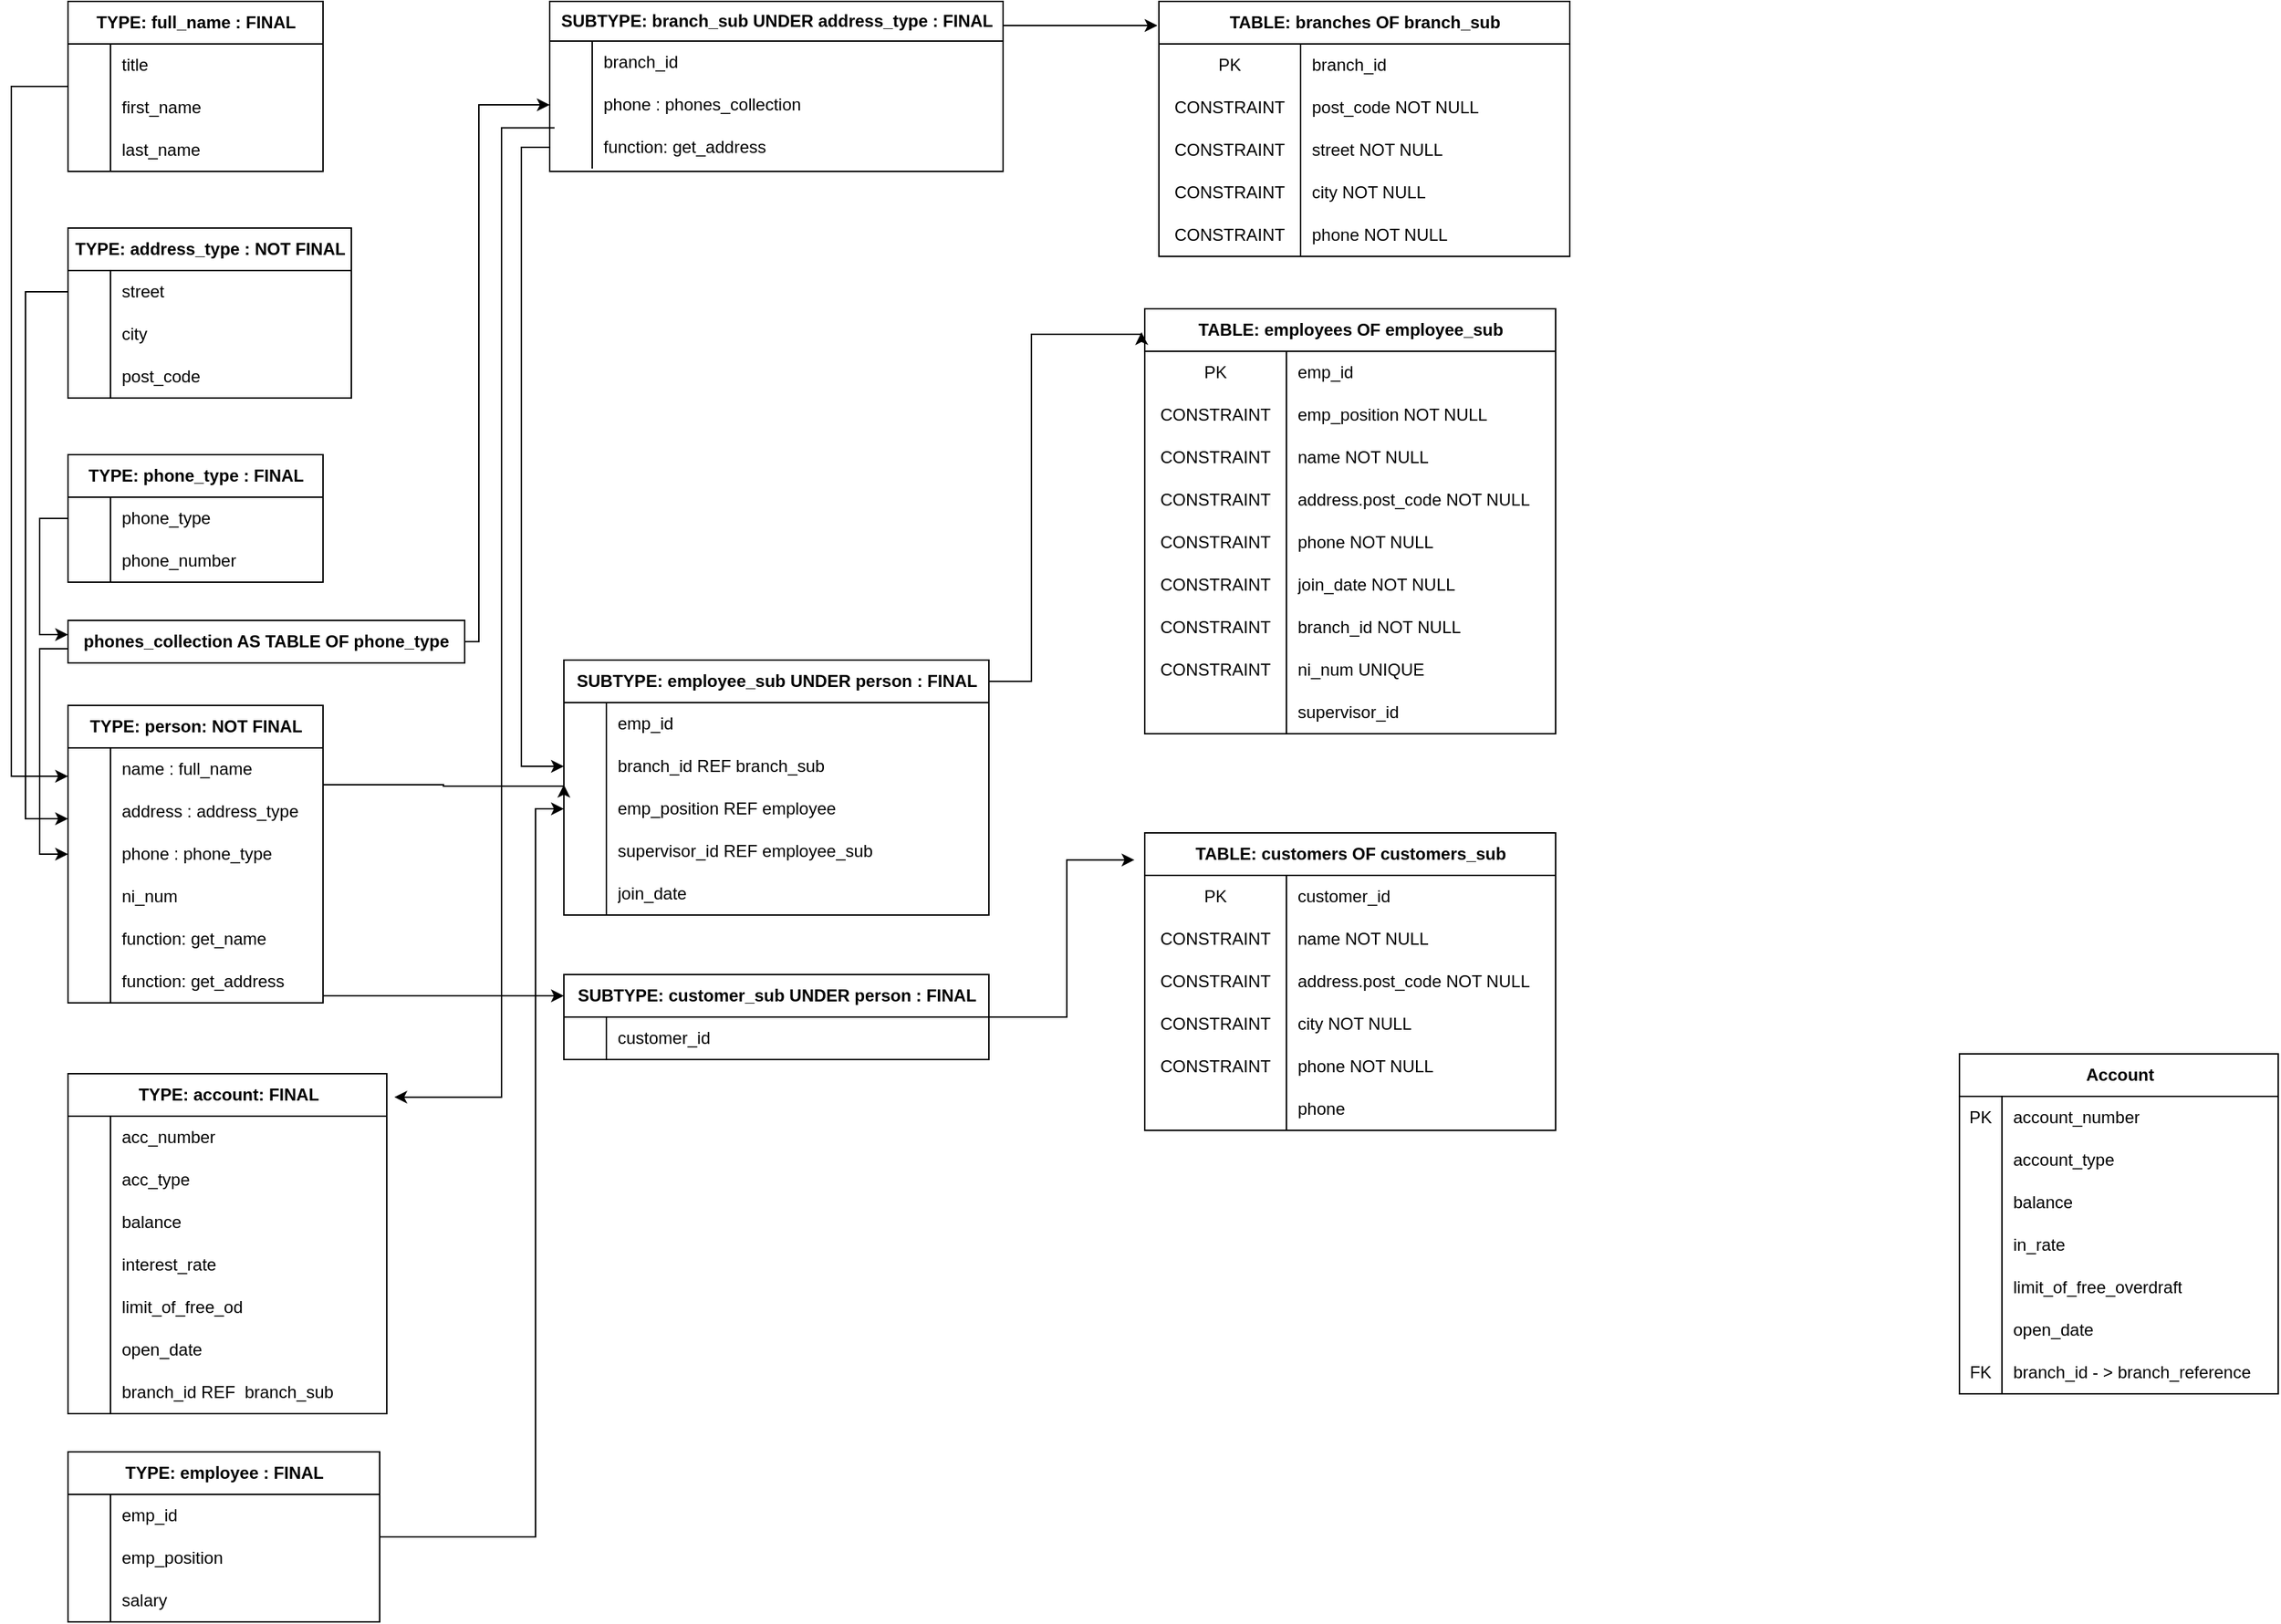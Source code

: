 <mxfile version="23.1.5" type="github">
  <diagram name="Page-1" id="_qKNAqYmXroplIytZOEy">
    <mxGraphModel dx="1719" dy="1035" grid="1" gridSize="10" guides="1" tooltips="1" connect="1" arrows="1" fold="1" page="1" pageScale="1" pageWidth="827" pageHeight="1169" math="0" shadow="0">
      <root>
        <mxCell id="0" />
        <mxCell id="1" parent="0" />
        <mxCell id="aNpaq_QwW-xact4FSAns-1" value="TYPE: address_type : NOT FINAL" style="shape=table;startSize=30;container=1;collapsible=1;childLayout=tableLayout;fixedRows=1;rowLines=0;fontStyle=1;align=center;resizeLast=1;html=1;" parent="1" vertex="1">
          <mxGeometry x="40" y="173" width="200" height="120" as="geometry" />
        </mxCell>
        <mxCell id="aNpaq_QwW-xact4FSAns-5" value="" style="shape=tableRow;horizontal=0;startSize=0;swimlaneHead=0;swimlaneBody=0;fillColor=none;collapsible=0;dropTarget=0;points=[[0,0.5],[1,0.5]];portConstraint=eastwest;top=0;left=0;right=0;bottom=0;" parent="aNpaq_QwW-xact4FSAns-1" vertex="1">
          <mxGeometry y="30" width="200" height="30" as="geometry" />
        </mxCell>
        <mxCell id="aNpaq_QwW-xact4FSAns-6" value="" style="shape=partialRectangle;connectable=0;fillColor=none;top=0;left=0;bottom=0;right=0;editable=1;overflow=hidden;whiteSpace=wrap;html=1;" parent="aNpaq_QwW-xact4FSAns-5" vertex="1">
          <mxGeometry width="30" height="30" as="geometry">
            <mxRectangle width="30" height="30" as="alternateBounds" />
          </mxGeometry>
        </mxCell>
        <mxCell id="aNpaq_QwW-xact4FSAns-7" value="street&amp;nbsp;" style="shape=partialRectangle;connectable=0;fillColor=none;top=0;left=0;bottom=0;right=0;align=left;spacingLeft=6;overflow=hidden;whiteSpace=wrap;html=1;" parent="aNpaq_QwW-xact4FSAns-5" vertex="1">
          <mxGeometry x="30" width="170" height="30" as="geometry">
            <mxRectangle width="170" height="30" as="alternateBounds" />
          </mxGeometry>
        </mxCell>
        <mxCell id="aNpaq_QwW-xact4FSAns-8" value="" style="shape=tableRow;horizontal=0;startSize=0;swimlaneHead=0;swimlaneBody=0;fillColor=none;collapsible=0;dropTarget=0;points=[[0,0.5],[1,0.5]];portConstraint=eastwest;top=0;left=0;right=0;bottom=0;" parent="aNpaq_QwW-xact4FSAns-1" vertex="1">
          <mxGeometry y="60" width="200" height="30" as="geometry" />
        </mxCell>
        <mxCell id="aNpaq_QwW-xact4FSAns-9" value="" style="shape=partialRectangle;connectable=0;fillColor=none;top=0;left=0;bottom=0;right=0;editable=1;overflow=hidden;whiteSpace=wrap;html=1;" parent="aNpaq_QwW-xact4FSAns-8" vertex="1">
          <mxGeometry width="30" height="30" as="geometry">
            <mxRectangle width="30" height="30" as="alternateBounds" />
          </mxGeometry>
        </mxCell>
        <mxCell id="aNpaq_QwW-xact4FSAns-10" value="city" style="shape=partialRectangle;connectable=0;fillColor=none;top=0;left=0;bottom=0;right=0;align=left;spacingLeft=6;overflow=hidden;whiteSpace=wrap;html=1;" parent="aNpaq_QwW-xact4FSAns-8" vertex="1">
          <mxGeometry x="30" width="170" height="30" as="geometry">
            <mxRectangle width="170" height="30" as="alternateBounds" />
          </mxGeometry>
        </mxCell>
        <mxCell id="aNpaq_QwW-xact4FSAns-11" value="" style="shape=tableRow;horizontal=0;startSize=0;swimlaneHead=0;swimlaneBody=0;fillColor=none;collapsible=0;dropTarget=0;points=[[0,0.5],[1,0.5]];portConstraint=eastwest;top=0;left=0;right=0;bottom=0;" parent="aNpaq_QwW-xact4FSAns-1" vertex="1">
          <mxGeometry y="90" width="200" height="30" as="geometry" />
        </mxCell>
        <mxCell id="aNpaq_QwW-xact4FSAns-12" value="" style="shape=partialRectangle;connectable=0;fillColor=none;top=0;left=0;bottom=0;right=0;editable=1;overflow=hidden;whiteSpace=wrap;html=1;" parent="aNpaq_QwW-xact4FSAns-11" vertex="1">
          <mxGeometry width="30" height="30" as="geometry">
            <mxRectangle width="30" height="30" as="alternateBounds" />
          </mxGeometry>
        </mxCell>
        <mxCell id="aNpaq_QwW-xact4FSAns-13" value="post_code" style="shape=partialRectangle;connectable=0;fillColor=none;top=0;left=0;bottom=0;right=0;align=left;spacingLeft=6;overflow=hidden;whiteSpace=wrap;html=1;" parent="aNpaq_QwW-xact4FSAns-11" vertex="1">
          <mxGeometry x="30" width="170" height="30" as="geometry">
            <mxRectangle width="170" height="30" as="alternateBounds" />
          </mxGeometry>
        </mxCell>
        <mxCell id="aNpaq_QwW-xact4FSAns-37" value="TYPE: person: NOT FINAL" style="shape=table;startSize=30;container=1;collapsible=1;childLayout=tableLayout;fixedRows=1;rowLines=0;fontStyle=1;align=center;resizeLast=1;html=1;" parent="1" vertex="1">
          <mxGeometry x="40" y="510" width="180" height="210" as="geometry" />
        </mxCell>
        <mxCell id="aNpaq_QwW-xact4FSAns-50" style="shape=tableRow;horizontal=0;startSize=0;swimlaneHead=0;swimlaneBody=0;fillColor=none;collapsible=0;dropTarget=0;points=[[0,0.5],[1,0.5]];portConstraint=eastwest;top=0;left=0;right=0;bottom=0;" parent="aNpaq_QwW-xact4FSAns-37" vertex="1">
          <mxGeometry y="30" width="180" height="30" as="geometry" />
        </mxCell>
        <mxCell id="aNpaq_QwW-xact4FSAns-51" style="shape=partialRectangle;connectable=0;fillColor=none;top=0;left=0;bottom=0;right=0;editable=1;overflow=hidden;whiteSpace=wrap;html=1;" parent="aNpaq_QwW-xact4FSAns-50" vertex="1">
          <mxGeometry width="30" height="30" as="geometry">
            <mxRectangle width="30" height="30" as="alternateBounds" />
          </mxGeometry>
        </mxCell>
        <mxCell id="aNpaq_QwW-xact4FSAns-52" value="name : full_name" style="shape=partialRectangle;connectable=0;fillColor=none;top=0;left=0;bottom=0;right=0;align=left;spacingLeft=6;overflow=hidden;whiteSpace=wrap;html=1;" parent="aNpaq_QwW-xact4FSAns-50" vertex="1">
          <mxGeometry x="30" width="150" height="30" as="geometry">
            <mxRectangle width="150" height="30" as="alternateBounds" />
          </mxGeometry>
        </mxCell>
        <mxCell id="aNpaq_QwW-xact4FSAns-47" style="shape=tableRow;horizontal=0;startSize=0;swimlaneHead=0;swimlaneBody=0;fillColor=none;collapsible=0;dropTarget=0;points=[[0,0.5],[1,0.5]];portConstraint=eastwest;top=0;left=0;right=0;bottom=0;" parent="aNpaq_QwW-xact4FSAns-37" vertex="1">
          <mxGeometry y="60" width="180" height="30" as="geometry" />
        </mxCell>
        <mxCell id="aNpaq_QwW-xact4FSAns-48" style="shape=partialRectangle;connectable=0;fillColor=none;top=0;left=0;bottom=0;right=0;editable=1;overflow=hidden;whiteSpace=wrap;html=1;" parent="aNpaq_QwW-xact4FSAns-47" vertex="1">
          <mxGeometry width="30" height="30" as="geometry">
            <mxRectangle width="30" height="30" as="alternateBounds" />
          </mxGeometry>
        </mxCell>
        <mxCell id="aNpaq_QwW-xact4FSAns-49" value="address : address_type" style="shape=partialRectangle;connectable=0;fillColor=none;top=0;left=0;bottom=0;right=0;align=left;spacingLeft=6;overflow=hidden;whiteSpace=wrap;html=1;" parent="aNpaq_QwW-xact4FSAns-47" vertex="1">
          <mxGeometry x="30" width="150" height="30" as="geometry">
            <mxRectangle width="150" height="30" as="alternateBounds" />
          </mxGeometry>
        </mxCell>
        <mxCell id="XHGAFbhJSEHdfEQD5PCM-65" style="shape=tableRow;horizontal=0;startSize=0;swimlaneHead=0;swimlaneBody=0;fillColor=none;collapsible=0;dropTarget=0;points=[[0,0.5],[1,0.5]];portConstraint=eastwest;top=0;left=0;right=0;bottom=0;" vertex="1" parent="aNpaq_QwW-xact4FSAns-37">
          <mxGeometry y="90" width="180" height="30" as="geometry" />
        </mxCell>
        <mxCell id="XHGAFbhJSEHdfEQD5PCM-66" style="shape=partialRectangle;connectable=0;fillColor=none;top=0;left=0;bottom=0;right=0;editable=1;overflow=hidden;whiteSpace=wrap;html=1;" vertex="1" parent="XHGAFbhJSEHdfEQD5PCM-65">
          <mxGeometry width="30" height="30" as="geometry">
            <mxRectangle width="30" height="30" as="alternateBounds" />
          </mxGeometry>
        </mxCell>
        <mxCell id="XHGAFbhJSEHdfEQD5PCM-67" value="phone : phone_type" style="shape=partialRectangle;connectable=0;fillColor=none;top=0;left=0;bottom=0;right=0;align=left;spacingLeft=6;overflow=hidden;whiteSpace=wrap;html=1;" vertex="1" parent="XHGAFbhJSEHdfEQD5PCM-65">
          <mxGeometry x="30" width="150" height="30" as="geometry">
            <mxRectangle width="150" height="30" as="alternateBounds" />
          </mxGeometry>
        </mxCell>
        <mxCell id="aNpaq_QwW-xact4FSAns-92" style="shape=tableRow;horizontal=0;startSize=0;swimlaneHead=0;swimlaneBody=0;fillColor=none;collapsible=0;dropTarget=0;points=[[0,0.5],[1,0.5]];portConstraint=eastwest;top=0;left=0;right=0;bottom=0;" parent="aNpaq_QwW-xact4FSAns-37" vertex="1">
          <mxGeometry y="120" width="180" height="30" as="geometry" />
        </mxCell>
        <mxCell id="aNpaq_QwW-xact4FSAns-93" style="shape=partialRectangle;connectable=0;fillColor=none;top=0;left=0;bottom=0;right=0;editable=1;overflow=hidden;whiteSpace=wrap;html=1;" parent="aNpaq_QwW-xact4FSAns-92" vertex="1">
          <mxGeometry width="30" height="30" as="geometry">
            <mxRectangle width="30" height="30" as="alternateBounds" />
          </mxGeometry>
        </mxCell>
        <mxCell id="aNpaq_QwW-xact4FSAns-94" value="ni_num" style="shape=partialRectangle;connectable=0;fillColor=none;top=0;left=0;bottom=0;right=0;align=left;spacingLeft=6;overflow=hidden;whiteSpace=wrap;html=1;" parent="aNpaq_QwW-xact4FSAns-92" vertex="1">
          <mxGeometry x="30" width="150" height="30" as="geometry">
            <mxRectangle width="150" height="30" as="alternateBounds" />
          </mxGeometry>
        </mxCell>
        <mxCell id="XHGAFbhJSEHdfEQD5PCM-73" style="shape=tableRow;horizontal=0;startSize=0;swimlaneHead=0;swimlaneBody=0;fillColor=none;collapsible=0;dropTarget=0;points=[[0,0.5],[1,0.5]];portConstraint=eastwest;top=0;left=0;right=0;bottom=0;" vertex="1" parent="aNpaq_QwW-xact4FSAns-37">
          <mxGeometry y="150" width="180" height="30" as="geometry" />
        </mxCell>
        <mxCell id="XHGAFbhJSEHdfEQD5PCM-74" style="shape=partialRectangle;connectable=0;fillColor=none;top=0;left=0;bottom=0;right=0;editable=1;overflow=hidden;whiteSpace=wrap;html=1;" vertex="1" parent="XHGAFbhJSEHdfEQD5PCM-73">
          <mxGeometry width="30" height="30" as="geometry">
            <mxRectangle width="30" height="30" as="alternateBounds" />
          </mxGeometry>
        </mxCell>
        <mxCell id="XHGAFbhJSEHdfEQD5PCM-75" value="function: get_name" style="shape=partialRectangle;connectable=0;fillColor=none;top=0;left=0;bottom=0;right=0;align=left;spacingLeft=6;overflow=hidden;whiteSpace=wrap;html=1;" vertex="1" parent="XHGAFbhJSEHdfEQD5PCM-73">
          <mxGeometry x="30" width="150" height="30" as="geometry">
            <mxRectangle width="150" height="30" as="alternateBounds" />
          </mxGeometry>
        </mxCell>
        <mxCell id="XHGAFbhJSEHdfEQD5PCM-70" style="shape=tableRow;horizontal=0;startSize=0;swimlaneHead=0;swimlaneBody=0;fillColor=none;collapsible=0;dropTarget=0;points=[[0,0.5],[1,0.5]];portConstraint=eastwest;top=0;left=0;right=0;bottom=0;" vertex="1" parent="aNpaq_QwW-xact4FSAns-37">
          <mxGeometry y="180" width="180" height="30" as="geometry" />
        </mxCell>
        <mxCell id="XHGAFbhJSEHdfEQD5PCM-71" style="shape=partialRectangle;connectable=0;fillColor=none;top=0;left=0;bottom=0;right=0;editable=1;overflow=hidden;whiteSpace=wrap;html=1;" vertex="1" parent="XHGAFbhJSEHdfEQD5PCM-70">
          <mxGeometry width="30" height="30" as="geometry">
            <mxRectangle width="30" height="30" as="alternateBounds" />
          </mxGeometry>
        </mxCell>
        <mxCell id="XHGAFbhJSEHdfEQD5PCM-72" value="function: get_address" style="shape=partialRectangle;connectable=0;fillColor=none;top=0;left=0;bottom=0;right=0;align=left;spacingLeft=6;overflow=hidden;whiteSpace=wrap;html=1;" vertex="1" parent="XHGAFbhJSEHdfEQD5PCM-70">
          <mxGeometry x="30" width="150" height="30" as="geometry">
            <mxRectangle width="150" height="30" as="alternateBounds" />
          </mxGeometry>
        </mxCell>
        <mxCell id="XHGAFbhJSEHdfEQD5PCM-105" style="edgeStyle=orthogonalEdgeStyle;rounded=0;orthogonalLoop=1;jettySize=auto;html=1;entryX=0;entryY=0.5;entryDx=0;entryDy=0;" edge="1" parent="1" source="aNpaq_QwW-xact4FSAns-56" target="XHGAFbhJSEHdfEQD5PCM-93">
          <mxGeometry relative="1" as="geometry">
            <mxPoint x="360" y="550" as="targetPoint" />
            <Array as="points">
              <mxPoint x="370" y="1097" />
              <mxPoint x="370" y="583" />
            </Array>
          </mxGeometry>
        </mxCell>
        <mxCell id="aNpaq_QwW-xact4FSAns-56" value="TYPE: employee : FINAL" style="shape=table;startSize=30;container=1;collapsible=1;childLayout=tableLayout;fixedRows=1;rowLines=0;fontStyle=1;align=center;resizeLast=1;html=1;" parent="1" vertex="1">
          <mxGeometry x="40" y="1037" width="220" height="120" as="geometry" />
        </mxCell>
        <mxCell id="aNpaq_QwW-xact4FSAns-57" value="" style="shape=tableRow;horizontal=0;startSize=0;swimlaneHead=0;swimlaneBody=0;fillColor=none;collapsible=0;dropTarget=0;points=[[0,0.5],[1,0.5]];portConstraint=eastwest;top=0;left=0;right=0;bottom=0;" parent="aNpaq_QwW-xact4FSAns-56" vertex="1">
          <mxGeometry y="30" width="220" height="30" as="geometry" />
        </mxCell>
        <mxCell id="aNpaq_QwW-xact4FSAns-58" value="" style="shape=partialRectangle;connectable=0;fillColor=none;top=0;left=0;bottom=0;right=0;editable=1;overflow=hidden;whiteSpace=wrap;html=1;" parent="aNpaq_QwW-xact4FSAns-57" vertex="1">
          <mxGeometry width="30" height="30" as="geometry">
            <mxRectangle width="30" height="30" as="alternateBounds" />
          </mxGeometry>
        </mxCell>
        <mxCell id="aNpaq_QwW-xact4FSAns-59" value="emp_id" style="shape=partialRectangle;connectable=0;fillColor=none;top=0;left=0;bottom=0;right=0;align=left;spacingLeft=6;overflow=hidden;whiteSpace=wrap;html=1;" parent="aNpaq_QwW-xact4FSAns-57" vertex="1">
          <mxGeometry x="30" width="190" height="30" as="geometry">
            <mxRectangle width="190" height="30" as="alternateBounds" />
          </mxGeometry>
        </mxCell>
        <mxCell id="aNpaq_QwW-xact4FSAns-63" value="" style="shape=tableRow;horizontal=0;startSize=0;swimlaneHead=0;swimlaneBody=0;fillColor=none;collapsible=0;dropTarget=0;points=[[0,0.5],[1,0.5]];portConstraint=eastwest;top=0;left=0;right=0;bottom=0;" parent="aNpaq_QwW-xact4FSAns-56" vertex="1">
          <mxGeometry y="60" width="220" height="30" as="geometry" />
        </mxCell>
        <mxCell id="aNpaq_QwW-xact4FSAns-64" value="" style="shape=partialRectangle;connectable=0;fillColor=none;top=0;left=0;bottom=0;right=0;editable=1;overflow=hidden;whiteSpace=wrap;html=1;" parent="aNpaq_QwW-xact4FSAns-63" vertex="1">
          <mxGeometry width="30" height="30" as="geometry">
            <mxRectangle width="30" height="30" as="alternateBounds" />
          </mxGeometry>
        </mxCell>
        <mxCell id="aNpaq_QwW-xact4FSAns-65" value="emp_position" style="shape=partialRectangle;connectable=0;fillColor=none;top=0;left=0;bottom=0;right=0;align=left;spacingLeft=6;overflow=hidden;whiteSpace=wrap;html=1;" parent="aNpaq_QwW-xact4FSAns-63" vertex="1">
          <mxGeometry x="30" width="190" height="30" as="geometry">
            <mxRectangle width="190" height="30" as="alternateBounds" />
          </mxGeometry>
        </mxCell>
        <mxCell id="aNpaq_QwW-xact4FSAns-66" style="shape=tableRow;horizontal=0;startSize=0;swimlaneHead=0;swimlaneBody=0;fillColor=none;collapsible=0;dropTarget=0;points=[[0,0.5],[1,0.5]];portConstraint=eastwest;top=0;left=0;right=0;bottom=0;" parent="aNpaq_QwW-xact4FSAns-56" vertex="1">
          <mxGeometry y="90" width="220" height="30" as="geometry" />
        </mxCell>
        <mxCell id="aNpaq_QwW-xact4FSAns-67" style="shape=partialRectangle;connectable=0;fillColor=none;top=0;left=0;bottom=0;right=0;editable=1;overflow=hidden;whiteSpace=wrap;html=1;" parent="aNpaq_QwW-xact4FSAns-66" vertex="1">
          <mxGeometry width="30" height="30" as="geometry">
            <mxRectangle width="30" height="30" as="alternateBounds" />
          </mxGeometry>
        </mxCell>
        <mxCell id="aNpaq_QwW-xact4FSAns-68" value="salary" style="shape=partialRectangle;connectable=0;fillColor=none;top=0;left=0;bottom=0;right=0;align=left;spacingLeft=6;overflow=hidden;whiteSpace=wrap;html=1;" parent="aNpaq_QwW-xact4FSAns-66" vertex="1">
          <mxGeometry x="30" width="190" height="30" as="geometry">
            <mxRectangle width="190" height="30" as="alternateBounds" />
          </mxGeometry>
        </mxCell>
        <mxCell id="aNpaq_QwW-xact4FSAns-82" value="SUBTYPE: customer_sub UNDER person : FINAL" style="shape=table;startSize=30;container=1;collapsible=1;childLayout=tableLayout;fixedRows=1;rowLines=0;fontStyle=1;align=center;resizeLast=1;html=1;" parent="1" vertex="1">
          <mxGeometry x="390.0" y="700" width="300.0" height="60" as="geometry" />
        </mxCell>
        <mxCell id="aNpaq_QwW-xact4FSAns-83" value="" style="shape=tableRow;horizontal=0;startSize=0;swimlaneHead=0;swimlaneBody=0;fillColor=none;collapsible=0;dropTarget=0;points=[[0,0.5],[1,0.5]];portConstraint=eastwest;top=0;left=0;right=0;bottom=0;" parent="aNpaq_QwW-xact4FSAns-82" vertex="1">
          <mxGeometry y="30" width="300.0" height="30" as="geometry" />
        </mxCell>
        <mxCell id="aNpaq_QwW-xact4FSAns-84" value="" style="shape=partialRectangle;connectable=0;fillColor=none;top=0;left=0;bottom=0;right=0;editable=1;overflow=hidden;whiteSpace=wrap;html=1;" parent="aNpaq_QwW-xact4FSAns-83" vertex="1">
          <mxGeometry width="30" height="30" as="geometry">
            <mxRectangle width="30" height="30" as="alternateBounds" />
          </mxGeometry>
        </mxCell>
        <mxCell id="aNpaq_QwW-xact4FSAns-85" value="customer_id" style="shape=partialRectangle;connectable=0;fillColor=none;top=0;left=0;bottom=0;right=0;align=left;spacingLeft=6;overflow=hidden;whiteSpace=wrap;html=1;" parent="aNpaq_QwW-xact4FSAns-83" vertex="1">
          <mxGeometry x="30" width="270.0" height="30" as="geometry">
            <mxRectangle width="270.0" height="30" as="alternateBounds" />
          </mxGeometry>
        </mxCell>
        <mxCell id="aNpaq_QwW-xact4FSAns-100" value="Account" style="shape=table;startSize=30;container=1;collapsible=1;childLayout=tableLayout;fixedRows=1;rowLines=0;fontStyle=1;align=center;resizeLast=1;html=1;" parent="1" vertex="1">
          <mxGeometry x="1375.06" y="756" width="225" height="240" as="geometry" />
        </mxCell>
        <mxCell id="aNpaq_QwW-xact4FSAns-101" value="" style="shape=tableRow;horizontal=0;startSize=0;swimlaneHead=0;swimlaneBody=0;fillColor=none;collapsible=0;dropTarget=0;points=[[0,0.5],[1,0.5]];portConstraint=eastwest;top=0;left=0;right=0;bottom=0;" parent="aNpaq_QwW-xact4FSAns-100" vertex="1">
          <mxGeometry y="30" width="225" height="30" as="geometry" />
        </mxCell>
        <mxCell id="aNpaq_QwW-xact4FSAns-102" value="PK" style="shape=partialRectangle;connectable=0;fillColor=none;top=0;left=0;bottom=0;right=0;editable=1;overflow=hidden;whiteSpace=wrap;html=1;" parent="aNpaq_QwW-xact4FSAns-101" vertex="1">
          <mxGeometry width="30" height="30" as="geometry">
            <mxRectangle width="30" height="30" as="alternateBounds" />
          </mxGeometry>
        </mxCell>
        <mxCell id="aNpaq_QwW-xact4FSAns-103" value="account_number" style="shape=partialRectangle;connectable=0;fillColor=none;top=0;left=0;bottom=0;right=0;align=left;spacingLeft=6;overflow=hidden;whiteSpace=wrap;html=1;" parent="aNpaq_QwW-xact4FSAns-101" vertex="1">
          <mxGeometry x="30" width="195" height="30" as="geometry">
            <mxRectangle width="195" height="30" as="alternateBounds" />
          </mxGeometry>
        </mxCell>
        <mxCell id="aNpaq_QwW-xact4FSAns-104" style="shape=tableRow;horizontal=0;startSize=0;swimlaneHead=0;swimlaneBody=0;fillColor=none;collapsible=0;dropTarget=0;points=[[0,0.5],[1,0.5]];portConstraint=eastwest;top=0;left=0;right=0;bottom=0;" parent="aNpaq_QwW-xact4FSAns-100" vertex="1">
          <mxGeometry y="60" width="225" height="30" as="geometry" />
        </mxCell>
        <mxCell id="aNpaq_QwW-xact4FSAns-105" style="shape=partialRectangle;connectable=0;fillColor=none;top=0;left=0;bottom=0;right=0;editable=1;overflow=hidden;whiteSpace=wrap;html=1;" parent="aNpaq_QwW-xact4FSAns-104" vertex="1">
          <mxGeometry width="30" height="30" as="geometry">
            <mxRectangle width="30" height="30" as="alternateBounds" />
          </mxGeometry>
        </mxCell>
        <mxCell id="aNpaq_QwW-xact4FSAns-106" value="account_type" style="shape=partialRectangle;connectable=0;fillColor=none;top=0;left=0;bottom=0;right=0;align=left;spacingLeft=6;overflow=hidden;whiteSpace=wrap;html=1;" parent="aNpaq_QwW-xact4FSAns-104" vertex="1">
          <mxGeometry x="30" width="195" height="30" as="geometry">
            <mxRectangle width="195" height="30" as="alternateBounds" />
          </mxGeometry>
        </mxCell>
        <mxCell id="aNpaq_QwW-xact4FSAns-107" value="" style="shape=tableRow;horizontal=0;startSize=0;swimlaneHead=0;swimlaneBody=0;fillColor=none;collapsible=0;dropTarget=0;points=[[0,0.5],[1,0.5]];portConstraint=eastwest;top=0;left=0;right=0;bottom=0;" parent="aNpaq_QwW-xact4FSAns-100" vertex="1">
          <mxGeometry y="90" width="225" height="30" as="geometry" />
        </mxCell>
        <mxCell id="aNpaq_QwW-xact4FSAns-108" value="" style="shape=partialRectangle;connectable=0;fillColor=none;top=0;left=0;bottom=0;right=0;editable=1;overflow=hidden;whiteSpace=wrap;html=1;" parent="aNpaq_QwW-xact4FSAns-107" vertex="1">
          <mxGeometry width="30" height="30" as="geometry">
            <mxRectangle width="30" height="30" as="alternateBounds" />
          </mxGeometry>
        </mxCell>
        <mxCell id="aNpaq_QwW-xact4FSAns-109" value="balance" style="shape=partialRectangle;connectable=0;fillColor=none;top=0;left=0;bottom=0;right=0;align=left;spacingLeft=6;overflow=hidden;whiteSpace=wrap;html=1;" parent="aNpaq_QwW-xact4FSAns-107" vertex="1">
          <mxGeometry x="30" width="195" height="30" as="geometry">
            <mxRectangle width="195" height="30" as="alternateBounds" />
          </mxGeometry>
        </mxCell>
        <mxCell id="aNpaq_QwW-xact4FSAns-110" value="" style="shape=tableRow;horizontal=0;startSize=0;swimlaneHead=0;swimlaneBody=0;fillColor=none;collapsible=0;dropTarget=0;points=[[0,0.5],[1,0.5]];portConstraint=eastwest;top=0;left=0;right=0;bottom=0;" parent="aNpaq_QwW-xact4FSAns-100" vertex="1">
          <mxGeometry y="120" width="225" height="30" as="geometry" />
        </mxCell>
        <mxCell id="aNpaq_QwW-xact4FSAns-111" value="" style="shape=partialRectangle;connectable=0;fillColor=none;top=0;left=0;bottom=0;right=0;editable=1;overflow=hidden;whiteSpace=wrap;html=1;" parent="aNpaq_QwW-xact4FSAns-110" vertex="1">
          <mxGeometry width="30" height="30" as="geometry">
            <mxRectangle width="30" height="30" as="alternateBounds" />
          </mxGeometry>
        </mxCell>
        <mxCell id="aNpaq_QwW-xact4FSAns-112" value="in_rate" style="shape=partialRectangle;connectable=0;fillColor=none;top=0;left=0;bottom=0;right=0;align=left;spacingLeft=6;overflow=hidden;whiteSpace=wrap;html=1;" parent="aNpaq_QwW-xact4FSAns-110" vertex="1">
          <mxGeometry x="30" width="195" height="30" as="geometry">
            <mxRectangle width="195" height="30" as="alternateBounds" />
          </mxGeometry>
        </mxCell>
        <mxCell id="aNpaq_QwW-xact4FSAns-113" style="shape=tableRow;horizontal=0;startSize=0;swimlaneHead=0;swimlaneBody=0;fillColor=none;collapsible=0;dropTarget=0;points=[[0,0.5],[1,0.5]];portConstraint=eastwest;top=0;left=0;right=0;bottom=0;" parent="aNpaq_QwW-xact4FSAns-100" vertex="1">
          <mxGeometry y="150" width="225" height="30" as="geometry" />
        </mxCell>
        <mxCell id="aNpaq_QwW-xact4FSAns-114" style="shape=partialRectangle;connectable=0;fillColor=none;top=0;left=0;bottom=0;right=0;editable=1;overflow=hidden;whiteSpace=wrap;html=1;" parent="aNpaq_QwW-xact4FSAns-113" vertex="1">
          <mxGeometry width="30" height="30" as="geometry">
            <mxRectangle width="30" height="30" as="alternateBounds" />
          </mxGeometry>
        </mxCell>
        <mxCell id="aNpaq_QwW-xact4FSAns-115" value="limit_of_free_overdraft" style="shape=partialRectangle;connectable=0;fillColor=none;top=0;left=0;bottom=0;right=0;align=left;spacingLeft=6;overflow=hidden;whiteSpace=wrap;html=1;" parent="aNpaq_QwW-xact4FSAns-113" vertex="1">
          <mxGeometry x="30" width="195" height="30" as="geometry">
            <mxRectangle width="195" height="30" as="alternateBounds" />
          </mxGeometry>
        </mxCell>
        <mxCell id="aNpaq_QwW-xact4FSAns-116" style="shape=tableRow;horizontal=0;startSize=0;swimlaneHead=0;swimlaneBody=0;fillColor=none;collapsible=0;dropTarget=0;points=[[0,0.5],[1,0.5]];portConstraint=eastwest;top=0;left=0;right=0;bottom=0;" parent="aNpaq_QwW-xact4FSAns-100" vertex="1">
          <mxGeometry y="180" width="225" height="30" as="geometry" />
        </mxCell>
        <mxCell id="aNpaq_QwW-xact4FSAns-117" style="shape=partialRectangle;connectable=0;fillColor=none;top=0;left=0;bottom=0;right=0;editable=1;overflow=hidden;whiteSpace=wrap;html=1;" parent="aNpaq_QwW-xact4FSAns-116" vertex="1">
          <mxGeometry width="30" height="30" as="geometry">
            <mxRectangle width="30" height="30" as="alternateBounds" />
          </mxGeometry>
        </mxCell>
        <mxCell id="aNpaq_QwW-xact4FSAns-118" value="open_date" style="shape=partialRectangle;connectable=0;fillColor=none;top=0;left=0;bottom=0;right=0;align=left;spacingLeft=6;overflow=hidden;whiteSpace=wrap;html=1;" parent="aNpaq_QwW-xact4FSAns-116" vertex="1">
          <mxGeometry x="30" width="195" height="30" as="geometry">
            <mxRectangle width="195" height="30" as="alternateBounds" />
          </mxGeometry>
        </mxCell>
        <mxCell id="aNpaq_QwW-xact4FSAns-119" style="shape=tableRow;horizontal=0;startSize=0;swimlaneHead=0;swimlaneBody=0;fillColor=none;collapsible=0;dropTarget=0;points=[[0,0.5],[1,0.5]];portConstraint=eastwest;top=0;left=0;right=0;bottom=0;" parent="aNpaq_QwW-xact4FSAns-100" vertex="1">
          <mxGeometry y="210" width="225" height="30" as="geometry" />
        </mxCell>
        <mxCell id="aNpaq_QwW-xact4FSAns-120" value="FK" style="shape=partialRectangle;connectable=0;fillColor=none;top=0;left=0;bottom=0;right=0;editable=1;overflow=hidden;whiteSpace=wrap;html=1;" parent="aNpaq_QwW-xact4FSAns-119" vertex="1">
          <mxGeometry width="30" height="30" as="geometry">
            <mxRectangle width="30" height="30" as="alternateBounds" />
          </mxGeometry>
        </mxCell>
        <mxCell id="aNpaq_QwW-xact4FSAns-121" value="branch_id - &amp;gt; branch_reference" style="shape=partialRectangle;connectable=0;fillColor=none;top=0;left=0;bottom=0;right=0;align=left;spacingLeft=6;overflow=hidden;whiteSpace=wrap;html=1;" parent="aNpaq_QwW-xact4FSAns-119" vertex="1">
          <mxGeometry x="30" width="195" height="30" as="geometry">
            <mxRectangle width="195" height="30" as="alternateBounds" />
          </mxGeometry>
        </mxCell>
        <mxCell id="XHGAFbhJSEHdfEQD5PCM-106" style="edgeStyle=orthogonalEdgeStyle;rounded=0;orthogonalLoop=1;jettySize=auto;html=1;exitX=0;exitY=0.5;exitDx=0;exitDy=0;entryX=0;entryY=0.5;entryDx=0;entryDy=0;" edge="1" parent="1" source="aNpaq_QwW-xact4FSAns-132" target="XHGAFbhJSEHdfEQD5PCM-90">
          <mxGeometry relative="1" as="geometry">
            <mxPoint x="360" y="360" as="targetPoint" />
          </mxGeometry>
        </mxCell>
        <mxCell id="aNpaq_QwW-xact4FSAns-125" value="SUBTYPE: branch_sub UNDER address_type : FINAL" style="shape=table;startSize=28;container=1;collapsible=1;childLayout=tableLayout;fixedRows=1;rowLines=0;fontStyle=1;align=center;resizeLast=1;html=1;" parent="1" vertex="1">
          <mxGeometry x="380.0" y="13" width="320" height="120" as="geometry" />
        </mxCell>
        <mxCell id="aNpaq_QwW-xact4FSAns-126" value="" style="shape=tableRow;horizontal=0;startSize=0;swimlaneHead=0;swimlaneBody=0;fillColor=none;collapsible=0;dropTarget=0;points=[[0,0.5],[1,0.5]];portConstraint=eastwest;top=0;left=0;right=0;bottom=0;" parent="aNpaq_QwW-xact4FSAns-125" vertex="1">
          <mxGeometry y="28" width="320" height="30" as="geometry" />
        </mxCell>
        <mxCell id="aNpaq_QwW-xact4FSAns-127" value="" style="shape=partialRectangle;connectable=0;fillColor=none;top=0;left=0;bottom=0;right=0;editable=1;overflow=hidden;whiteSpace=wrap;html=1;" parent="aNpaq_QwW-xact4FSAns-126" vertex="1">
          <mxGeometry width="30" height="30" as="geometry">
            <mxRectangle width="30" height="30" as="alternateBounds" />
          </mxGeometry>
        </mxCell>
        <mxCell id="aNpaq_QwW-xact4FSAns-128" value="branch_id" style="shape=partialRectangle;connectable=0;fillColor=none;top=0;left=0;bottom=0;right=0;align=left;spacingLeft=6;overflow=hidden;whiteSpace=wrap;html=1;" parent="aNpaq_QwW-xact4FSAns-126" vertex="1">
          <mxGeometry x="30" width="290" height="30" as="geometry">
            <mxRectangle width="290" height="30" as="alternateBounds" />
          </mxGeometry>
        </mxCell>
        <mxCell id="aNpaq_QwW-xact4FSAns-129" value="" style="shape=tableRow;horizontal=0;startSize=0;swimlaneHead=0;swimlaneBody=0;fillColor=none;collapsible=0;dropTarget=0;points=[[0,0.5],[1,0.5]];portConstraint=eastwest;top=0;left=0;right=0;bottom=0;" parent="aNpaq_QwW-xact4FSAns-125" vertex="1">
          <mxGeometry y="58" width="320" height="30" as="geometry" />
        </mxCell>
        <mxCell id="aNpaq_QwW-xact4FSAns-130" value="" style="shape=partialRectangle;connectable=0;fillColor=none;top=0;left=0;bottom=0;right=0;editable=1;overflow=hidden;whiteSpace=wrap;html=1;" parent="aNpaq_QwW-xact4FSAns-129" vertex="1">
          <mxGeometry width="30" height="30" as="geometry">
            <mxRectangle width="30" height="30" as="alternateBounds" />
          </mxGeometry>
        </mxCell>
        <mxCell id="aNpaq_QwW-xact4FSAns-131" value="phone : phones_collection" style="shape=partialRectangle;connectable=0;fillColor=none;top=0;left=0;bottom=0;right=0;align=left;spacingLeft=6;overflow=hidden;whiteSpace=wrap;html=1;" parent="aNpaq_QwW-xact4FSAns-129" vertex="1">
          <mxGeometry x="30" width="290" height="30" as="geometry">
            <mxRectangle width="290" height="30" as="alternateBounds" />
          </mxGeometry>
        </mxCell>
        <mxCell id="aNpaq_QwW-xact4FSAns-132" value="" style="shape=tableRow;horizontal=0;startSize=0;swimlaneHead=0;swimlaneBody=0;fillColor=none;collapsible=0;dropTarget=0;points=[[0,0.5],[1,0.5]];portConstraint=eastwest;top=0;left=0;right=0;bottom=0;" parent="aNpaq_QwW-xact4FSAns-125" vertex="1">
          <mxGeometry y="88" width="320" height="30" as="geometry" />
        </mxCell>
        <mxCell id="aNpaq_QwW-xact4FSAns-133" value="" style="shape=partialRectangle;connectable=0;fillColor=none;top=0;left=0;bottom=0;right=0;editable=1;overflow=hidden;whiteSpace=wrap;html=1;" parent="aNpaq_QwW-xact4FSAns-132" vertex="1">
          <mxGeometry width="30" height="30" as="geometry">
            <mxRectangle width="30" height="30" as="alternateBounds" />
          </mxGeometry>
        </mxCell>
        <mxCell id="aNpaq_QwW-xact4FSAns-134" value="function: get_address" style="shape=partialRectangle;connectable=0;fillColor=none;top=0;left=0;bottom=0;right=0;align=left;spacingLeft=6;overflow=hidden;whiteSpace=wrap;html=1;" parent="aNpaq_QwW-xact4FSAns-132" vertex="1">
          <mxGeometry x="30" width="290" height="30" as="geometry">
            <mxRectangle width="290" height="30" as="alternateBounds" />
          </mxGeometry>
        </mxCell>
        <mxCell id="XHGAFbhJSEHdfEQD5PCM-64" style="edgeStyle=orthogonalEdgeStyle;rounded=0;orthogonalLoop=1;jettySize=auto;html=1;" edge="1" parent="1" source="XHGAFbhJSEHdfEQD5PCM-19">
          <mxGeometry relative="1" as="geometry">
            <mxPoint x="40" y="560" as="targetPoint" />
            <Array as="points">
              <mxPoint y="73" />
              <mxPoint y="560" />
              <mxPoint x="40" y="560" />
            </Array>
          </mxGeometry>
        </mxCell>
        <mxCell id="XHGAFbhJSEHdfEQD5PCM-19" value="TYPE: full_name : FINAL" style="shape=table;startSize=30;container=1;collapsible=1;childLayout=tableLayout;fixedRows=1;rowLines=0;fontStyle=1;align=center;resizeLast=1;html=1;" vertex="1" parent="1">
          <mxGeometry x="40" y="13" width="180" height="120" as="geometry" />
        </mxCell>
        <mxCell id="XHGAFbhJSEHdfEQD5PCM-20" value="" style="shape=tableRow;horizontal=0;startSize=0;swimlaneHead=0;swimlaneBody=0;fillColor=none;collapsible=0;dropTarget=0;points=[[0,0.5],[1,0.5]];portConstraint=eastwest;top=0;left=0;right=0;bottom=0;" vertex="1" parent="XHGAFbhJSEHdfEQD5PCM-19">
          <mxGeometry y="30" width="180" height="30" as="geometry" />
        </mxCell>
        <mxCell id="XHGAFbhJSEHdfEQD5PCM-21" value="" style="shape=partialRectangle;connectable=0;fillColor=none;top=0;left=0;bottom=0;right=0;editable=1;overflow=hidden;whiteSpace=wrap;html=1;" vertex="1" parent="XHGAFbhJSEHdfEQD5PCM-20">
          <mxGeometry width="30" height="30" as="geometry">
            <mxRectangle width="30" height="30" as="alternateBounds" />
          </mxGeometry>
        </mxCell>
        <mxCell id="XHGAFbhJSEHdfEQD5PCM-22" value="title" style="shape=partialRectangle;connectable=0;fillColor=none;top=0;left=0;bottom=0;right=0;align=left;spacingLeft=6;overflow=hidden;whiteSpace=wrap;html=1;" vertex="1" parent="XHGAFbhJSEHdfEQD5PCM-20">
          <mxGeometry x="30" width="150" height="30" as="geometry">
            <mxRectangle width="150" height="30" as="alternateBounds" />
          </mxGeometry>
        </mxCell>
        <mxCell id="XHGAFbhJSEHdfEQD5PCM-23" value="" style="shape=tableRow;horizontal=0;startSize=0;swimlaneHead=0;swimlaneBody=0;fillColor=none;collapsible=0;dropTarget=0;points=[[0,0.5],[1,0.5]];portConstraint=eastwest;top=0;left=0;right=0;bottom=0;" vertex="1" parent="XHGAFbhJSEHdfEQD5PCM-19">
          <mxGeometry y="60" width="180" height="30" as="geometry" />
        </mxCell>
        <mxCell id="XHGAFbhJSEHdfEQD5PCM-24" value="" style="shape=partialRectangle;connectable=0;fillColor=none;top=0;left=0;bottom=0;right=0;editable=1;overflow=hidden;whiteSpace=wrap;html=1;" vertex="1" parent="XHGAFbhJSEHdfEQD5PCM-23">
          <mxGeometry width="30" height="30" as="geometry">
            <mxRectangle width="30" height="30" as="alternateBounds" />
          </mxGeometry>
        </mxCell>
        <mxCell id="XHGAFbhJSEHdfEQD5PCM-25" value="first_name" style="shape=partialRectangle;connectable=0;fillColor=none;top=0;left=0;bottom=0;right=0;align=left;spacingLeft=6;overflow=hidden;whiteSpace=wrap;html=1;" vertex="1" parent="XHGAFbhJSEHdfEQD5PCM-23">
          <mxGeometry x="30" width="150" height="30" as="geometry">
            <mxRectangle width="150" height="30" as="alternateBounds" />
          </mxGeometry>
        </mxCell>
        <mxCell id="XHGAFbhJSEHdfEQD5PCM-26" value="" style="shape=tableRow;horizontal=0;startSize=0;swimlaneHead=0;swimlaneBody=0;fillColor=none;collapsible=0;dropTarget=0;points=[[0,0.5],[1,0.5]];portConstraint=eastwest;top=0;left=0;right=0;bottom=0;" vertex="1" parent="XHGAFbhJSEHdfEQD5PCM-19">
          <mxGeometry y="90" width="180" height="30" as="geometry" />
        </mxCell>
        <mxCell id="XHGAFbhJSEHdfEQD5PCM-27" value="" style="shape=partialRectangle;connectable=0;fillColor=none;top=0;left=0;bottom=0;right=0;editable=1;overflow=hidden;whiteSpace=wrap;html=1;" vertex="1" parent="XHGAFbhJSEHdfEQD5PCM-26">
          <mxGeometry width="30" height="30" as="geometry">
            <mxRectangle width="30" height="30" as="alternateBounds" />
          </mxGeometry>
        </mxCell>
        <mxCell id="XHGAFbhJSEHdfEQD5PCM-28" value="last_name" style="shape=partialRectangle;connectable=0;fillColor=none;top=0;left=0;bottom=0;right=0;align=left;spacingLeft=6;overflow=hidden;whiteSpace=wrap;html=1;" vertex="1" parent="XHGAFbhJSEHdfEQD5PCM-26">
          <mxGeometry x="30" width="150" height="30" as="geometry">
            <mxRectangle width="150" height="30" as="alternateBounds" />
          </mxGeometry>
        </mxCell>
        <mxCell id="XHGAFbhJSEHdfEQD5PCM-29" value="TYPE: phone_type : FINAL" style="shape=table;startSize=30;container=1;collapsible=1;childLayout=tableLayout;fixedRows=1;rowLines=0;fontStyle=1;align=center;resizeLast=1;html=1;" vertex="1" parent="1">
          <mxGeometry x="40" y="333" width="180" height="90" as="geometry" />
        </mxCell>
        <mxCell id="XHGAFbhJSEHdfEQD5PCM-30" value="" style="shape=tableRow;horizontal=0;startSize=0;swimlaneHead=0;swimlaneBody=0;fillColor=none;collapsible=0;dropTarget=0;points=[[0,0.5],[1,0.5]];portConstraint=eastwest;top=0;left=0;right=0;bottom=0;" vertex="1" parent="XHGAFbhJSEHdfEQD5PCM-29">
          <mxGeometry y="30" width="180" height="30" as="geometry" />
        </mxCell>
        <mxCell id="XHGAFbhJSEHdfEQD5PCM-31" value="" style="shape=partialRectangle;connectable=0;fillColor=none;top=0;left=0;bottom=0;right=0;editable=1;overflow=hidden;whiteSpace=wrap;html=1;" vertex="1" parent="XHGAFbhJSEHdfEQD5PCM-30">
          <mxGeometry width="30" height="30" as="geometry">
            <mxRectangle width="30" height="30" as="alternateBounds" />
          </mxGeometry>
        </mxCell>
        <mxCell id="XHGAFbhJSEHdfEQD5PCM-32" value="phone_type" style="shape=partialRectangle;connectable=0;fillColor=none;top=0;left=0;bottom=0;right=0;align=left;spacingLeft=6;overflow=hidden;whiteSpace=wrap;html=1;" vertex="1" parent="XHGAFbhJSEHdfEQD5PCM-30">
          <mxGeometry x="30" width="150" height="30" as="geometry">
            <mxRectangle width="150" height="30" as="alternateBounds" />
          </mxGeometry>
        </mxCell>
        <mxCell id="XHGAFbhJSEHdfEQD5PCM-33" value="" style="shape=tableRow;horizontal=0;startSize=0;swimlaneHead=0;swimlaneBody=0;fillColor=none;collapsible=0;dropTarget=0;points=[[0,0.5],[1,0.5]];portConstraint=eastwest;top=0;left=0;right=0;bottom=0;" vertex="1" parent="XHGAFbhJSEHdfEQD5PCM-29">
          <mxGeometry y="60" width="180" height="30" as="geometry" />
        </mxCell>
        <mxCell id="XHGAFbhJSEHdfEQD5PCM-34" value="" style="shape=partialRectangle;connectable=0;fillColor=none;top=0;left=0;bottom=0;right=0;editable=1;overflow=hidden;whiteSpace=wrap;html=1;" vertex="1" parent="XHGAFbhJSEHdfEQD5PCM-33">
          <mxGeometry width="30" height="30" as="geometry">
            <mxRectangle width="30" height="30" as="alternateBounds" />
          </mxGeometry>
        </mxCell>
        <mxCell id="XHGAFbhJSEHdfEQD5PCM-35" value="phone_number" style="shape=partialRectangle;connectable=0;fillColor=none;top=0;left=0;bottom=0;right=0;align=left;spacingLeft=6;overflow=hidden;whiteSpace=wrap;html=1;" vertex="1" parent="XHGAFbhJSEHdfEQD5PCM-33">
          <mxGeometry x="30" width="150" height="30" as="geometry">
            <mxRectangle width="150" height="30" as="alternateBounds" />
          </mxGeometry>
        </mxCell>
        <mxCell id="XHGAFbhJSEHdfEQD5PCM-39" value="TYPE: account: FINAL" style="shape=table;startSize=30;container=1;collapsible=1;childLayout=tableLayout;fixedRows=1;rowLines=0;fontStyle=1;align=center;resizeLast=1;html=1;" vertex="1" parent="1">
          <mxGeometry x="40" y="770" width="225" height="240" as="geometry" />
        </mxCell>
        <mxCell id="XHGAFbhJSEHdfEQD5PCM-40" value="" style="shape=tableRow;horizontal=0;startSize=0;swimlaneHead=0;swimlaneBody=0;fillColor=none;collapsible=0;dropTarget=0;points=[[0,0.5],[1,0.5]];portConstraint=eastwest;top=0;left=0;right=0;bottom=0;" vertex="1" parent="XHGAFbhJSEHdfEQD5PCM-39">
          <mxGeometry y="30" width="225" height="30" as="geometry" />
        </mxCell>
        <mxCell id="XHGAFbhJSEHdfEQD5PCM-41" value="" style="shape=partialRectangle;connectable=0;fillColor=none;top=0;left=0;bottom=0;right=0;editable=1;overflow=hidden;whiteSpace=wrap;html=1;" vertex="1" parent="XHGAFbhJSEHdfEQD5PCM-40">
          <mxGeometry width="30" height="30" as="geometry">
            <mxRectangle width="30" height="30" as="alternateBounds" />
          </mxGeometry>
        </mxCell>
        <mxCell id="XHGAFbhJSEHdfEQD5PCM-42" value="acc_number" style="shape=partialRectangle;connectable=0;fillColor=none;top=0;left=0;bottom=0;right=0;align=left;spacingLeft=6;overflow=hidden;whiteSpace=wrap;html=1;" vertex="1" parent="XHGAFbhJSEHdfEQD5PCM-40">
          <mxGeometry x="30" width="195" height="30" as="geometry">
            <mxRectangle width="195" height="30" as="alternateBounds" />
          </mxGeometry>
        </mxCell>
        <mxCell id="XHGAFbhJSEHdfEQD5PCM-43" style="shape=tableRow;horizontal=0;startSize=0;swimlaneHead=0;swimlaneBody=0;fillColor=none;collapsible=0;dropTarget=0;points=[[0,0.5],[1,0.5]];portConstraint=eastwest;top=0;left=0;right=0;bottom=0;" vertex="1" parent="XHGAFbhJSEHdfEQD5PCM-39">
          <mxGeometry y="60" width="225" height="30" as="geometry" />
        </mxCell>
        <mxCell id="XHGAFbhJSEHdfEQD5PCM-44" style="shape=partialRectangle;connectable=0;fillColor=none;top=0;left=0;bottom=0;right=0;editable=1;overflow=hidden;whiteSpace=wrap;html=1;" vertex="1" parent="XHGAFbhJSEHdfEQD5PCM-43">
          <mxGeometry width="30" height="30" as="geometry">
            <mxRectangle width="30" height="30" as="alternateBounds" />
          </mxGeometry>
        </mxCell>
        <mxCell id="XHGAFbhJSEHdfEQD5PCM-45" value="acc_type" style="shape=partialRectangle;connectable=0;fillColor=none;top=0;left=0;bottom=0;right=0;align=left;spacingLeft=6;overflow=hidden;whiteSpace=wrap;html=1;" vertex="1" parent="XHGAFbhJSEHdfEQD5PCM-43">
          <mxGeometry x="30" width="195" height="30" as="geometry">
            <mxRectangle width="195" height="30" as="alternateBounds" />
          </mxGeometry>
        </mxCell>
        <mxCell id="XHGAFbhJSEHdfEQD5PCM-46" value="" style="shape=tableRow;horizontal=0;startSize=0;swimlaneHead=0;swimlaneBody=0;fillColor=none;collapsible=0;dropTarget=0;points=[[0,0.5],[1,0.5]];portConstraint=eastwest;top=0;left=0;right=0;bottom=0;" vertex="1" parent="XHGAFbhJSEHdfEQD5PCM-39">
          <mxGeometry y="90" width="225" height="30" as="geometry" />
        </mxCell>
        <mxCell id="XHGAFbhJSEHdfEQD5PCM-47" value="" style="shape=partialRectangle;connectable=0;fillColor=none;top=0;left=0;bottom=0;right=0;editable=1;overflow=hidden;whiteSpace=wrap;html=1;" vertex="1" parent="XHGAFbhJSEHdfEQD5PCM-46">
          <mxGeometry width="30" height="30" as="geometry">
            <mxRectangle width="30" height="30" as="alternateBounds" />
          </mxGeometry>
        </mxCell>
        <mxCell id="XHGAFbhJSEHdfEQD5PCM-48" value="balance" style="shape=partialRectangle;connectable=0;fillColor=none;top=0;left=0;bottom=0;right=0;align=left;spacingLeft=6;overflow=hidden;whiteSpace=wrap;html=1;" vertex="1" parent="XHGAFbhJSEHdfEQD5PCM-46">
          <mxGeometry x="30" width="195" height="30" as="geometry">
            <mxRectangle width="195" height="30" as="alternateBounds" />
          </mxGeometry>
        </mxCell>
        <mxCell id="XHGAFbhJSEHdfEQD5PCM-49" value="" style="shape=tableRow;horizontal=0;startSize=0;swimlaneHead=0;swimlaneBody=0;fillColor=none;collapsible=0;dropTarget=0;points=[[0,0.5],[1,0.5]];portConstraint=eastwest;top=0;left=0;right=0;bottom=0;" vertex="1" parent="XHGAFbhJSEHdfEQD5PCM-39">
          <mxGeometry y="120" width="225" height="30" as="geometry" />
        </mxCell>
        <mxCell id="XHGAFbhJSEHdfEQD5PCM-50" value="" style="shape=partialRectangle;connectable=0;fillColor=none;top=0;left=0;bottom=0;right=0;editable=1;overflow=hidden;whiteSpace=wrap;html=1;" vertex="1" parent="XHGAFbhJSEHdfEQD5PCM-49">
          <mxGeometry width="30" height="30" as="geometry">
            <mxRectangle width="30" height="30" as="alternateBounds" />
          </mxGeometry>
        </mxCell>
        <mxCell id="XHGAFbhJSEHdfEQD5PCM-51" value="interest_rate" style="shape=partialRectangle;connectable=0;fillColor=none;top=0;left=0;bottom=0;right=0;align=left;spacingLeft=6;overflow=hidden;whiteSpace=wrap;html=1;" vertex="1" parent="XHGAFbhJSEHdfEQD5PCM-49">
          <mxGeometry x="30" width="195" height="30" as="geometry">
            <mxRectangle width="195" height="30" as="alternateBounds" />
          </mxGeometry>
        </mxCell>
        <mxCell id="XHGAFbhJSEHdfEQD5PCM-52" style="shape=tableRow;horizontal=0;startSize=0;swimlaneHead=0;swimlaneBody=0;fillColor=none;collapsible=0;dropTarget=0;points=[[0,0.5],[1,0.5]];portConstraint=eastwest;top=0;left=0;right=0;bottom=0;" vertex="1" parent="XHGAFbhJSEHdfEQD5PCM-39">
          <mxGeometry y="150" width="225" height="30" as="geometry" />
        </mxCell>
        <mxCell id="XHGAFbhJSEHdfEQD5PCM-53" style="shape=partialRectangle;connectable=0;fillColor=none;top=0;left=0;bottom=0;right=0;editable=1;overflow=hidden;whiteSpace=wrap;html=1;" vertex="1" parent="XHGAFbhJSEHdfEQD5PCM-52">
          <mxGeometry width="30" height="30" as="geometry">
            <mxRectangle width="30" height="30" as="alternateBounds" />
          </mxGeometry>
        </mxCell>
        <mxCell id="XHGAFbhJSEHdfEQD5PCM-54" value="limit_of_free_od" style="shape=partialRectangle;connectable=0;fillColor=none;top=0;left=0;bottom=0;right=0;align=left;spacingLeft=6;overflow=hidden;whiteSpace=wrap;html=1;" vertex="1" parent="XHGAFbhJSEHdfEQD5PCM-52">
          <mxGeometry x="30" width="195" height="30" as="geometry">
            <mxRectangle width="195" height="30" as="alternateBounds" />
          </mxGeometry>
        </mxCell>
        <mxCell id="XHGAFbhJSEHdfEQD5PCM-55" style="shape=tableRow;horizontal=0;startSize=0;swimlaneHead=0;swimlaneBody=0;fillColor=none;collapsible=0;dropTarget=0;points=[[0,0.5],[1,0.5]];portConstraint=eastwest;top=0;left=0;right=0;bottom=0;" vertex="1" parent="XHGAFbhJSEHdfEQD5PCM-39">
          <mxGeometry y="180" width="225" height="30" as="geometry" />
        </mxCell>
        <mxCell id="XHGAFbhJSEHdfEQD5PCM-56" style="shape=partialRectangle;connectable=0;fillColor=none;top=0;left=0;bottom=0;right=0;editable=1;overflow=hidden;whiteSpace=wrap;html=1;" vertex="1" parent="XHGAFbhJSEHdfEQD5PCM-55">
          <mxGeometry width="30" height="30" as="geometry">
            <mxRectangle width="30" height="30" as="alternateBounds" />
          </mxGeometry>
        </mxCell>
        <mxCell id="XHGAFbhJSEHdfEQD5PCM-57" value="open_date" style="shape=partialRectangle;connectable=0;fillColor=none;top=0;left=0;bottom=0;right=0;align=left;spacingLeft=6;overflow=hidden;whiteSpace=wrap;html=1;" vertex="1" parent="XHGAFbhJSEHdfEQD5PCM-55">
          <mxGeometry x="30" width="195" height="30" as="geometry">
            <mxRectangle width="195" height="30" as="alternateBounds" />
          </mxGeometry>
        </mxCell>
        <mxCell id="XHGAFbhJSEHdfEQD5PCM-58" style="shape=tableRow;horizontal=0;startSize=0;swimlaneHead=0;swimlaneBody=0;fillColor=none;collapsible=0;dropTarget=0;points=[[0,0.5],[1,0.5]];portConstraint=eastwest;top=0;left=0;right=0;bottom=0;" vertex="1" parent="XHGAFbhJSEHdfEQD5PCM-39">
          <mxGeometry y="210" width="225" height="30" as="geometry" />
        </mxCell>
        <mxCell id="XHGAFbhJSEHdfEQD5PCM-59" value="" style="shape=partialRectangle;connectable=0;fillColor=none;top=0;left=0;bottom=0;right=0;editable=1;overflow=hidden;whiteSpace=wrap;html=1;" vertex="1" parent="XHGAFbhJSEHdfEQD5PCM-58">
          <mxGeometry width="30" height="30" as="geometry">
            <mxRectangle width="30" height="30" as="alternateBounds" />
          </mxGeometry>
        </mxCell>
        <mxCell id="XHGAFbhJSEHdfEQD5PCM-60" value="branch_id REF &amp;nbsp;branch_sub" style="shape=partialRectangle;connectable=0;fillColor=none;top=0;left=0;bottom=0;right=0;align=left;spacingLeft=6;overflow=hidden;whiteSpace=wrap;html=1;" vertex="1" parent="XHGAFbhJSEHdfEQD5PCM-58">
          <mxGeometry x="30" width="195" height="30" as="geometry">
            <mxRectangle width="195" height="30" as="alternateBounds" />
          </mxGeometry>
        </mxCell>
        <mxCell id="XHGAFbhJSEHdfEQD5PCM-68" style="edgeStyle=orthogonalEdgeStyle;rounded=0;orthogonalLoop=1;jettySize=auto;html=1;" edge="1" parent="1" source="aNpaq_QwW-xact4FSAns-5">
          <mxGeometry relative="1" as="geometry">
            <mxPoint x="40" y="590" as="targetPoint" />
            <Array as="points">
              <mxPoint x="10" y="218" />
              <mxPoint x="10" y="590" />
              <mxPoint x="40" y="590" />
            </Array>
          </mxGeometry>
        </mxCell>
        <mxCell id="XHGAFbhJSEHdfEQD5PCM-69" style="edgeStyle=orthogonalEdgeStyle;rounded=0;orthogonalLoop=1;jettySize=auto;html=1;" edge="1" parent="1" source="XHGAFbhJSEHdfEQD5PCM-30" target="XHGAFbhJSEHdfEQD5PCM-83">
          <mxGeometry relative="1" as="geometry">
            <Array as="points">
              <mxPoint x="20" y="378" />
              <mxPoint x="20" y="460" />
            </Array>
          </mxGeometry>
        </mxCell>
        <mxCell id="XHGAFbhJSEHdfEQD5PCM-84" style="edgeStyle=orthogonalEdgeStyle;rounded=0;orthogonalLoop=1;jettySize=auto;html=1;entryX=0;entryY=0.5;entryDx=0;entryDy=0;" edge="1" parent="1" source="XHGAFbhJSEHdfEQD5PCM-83" target="XHGAFbhJSEHdfEQD5PCM-65">
          <mxGeometry relative="1" as="geometry">
            <mxPoint x="20" y="620" as="targetPoint" />
            <Array as="points">
              <mxPoint x="20" y="470" />
              <mxPoint x="20" y="615" />
            </Array>
          </mxGeometry>
        </mxCell>
        <mxCell id="XHGAFbhJSEHdfEQD5PCM-85" style="edgeStyle=orthogonalEdgeStyle;rounded=0;orthogonalLoop=1;jettySize=auto;html=1;entryX=0;entryY=0.5;entryDx=0;entryDy=0;" edge="1" parent="1" source="XHGAFbhJSEHdfEQD5PCM-83" target="aNpaq_QwW-xact4FSAns-129">
          <mxGeometry relative="1" as="geometry">
            <Array as="points">
              <mxPoint x="330" y="465" />
              <mxPoint x="330" y="86" />
            </Array>
          </mxGeometry>
        </mxCell>
        <mxCell id="XHGAFbhJSEHdfEQD5PCM-83" value="&lt;b&gt;phones_collection AS TABLE OF phone_type&lt;/b&gt;" style="rounded=0;whiteSpace=wrap;html=1;" vertex="1" parent="1">
          <mxGeometry x="40" y="450" width="280" height="30" as="geometry" />
        </mxCell>
        <mxCell id="XHGAFbhJSEHdfEQD5PCM-86" value="SUBTYPE: employee_sub UNDER person : FINAL" style="shape=table;startSize=30;container=1;collapsible=1;childLayout=tableLayout;fixedRows=1;rowLines=0;fontStyle=1;align=center;resizeLast=1;html=1;" vertex="1" parent="1">
          <mxGeometry x="390" y="478" width="300.0" height="180" as="geometry" />
        </mxCell>
        <mxCell id="XHGAFbhJSEHdfEQD5PCM-87" value="" style="shape=tableRow;horizontal=0;startSize=0;swimlaneHead=0;swimlaneBody=0;fillColor=none;collapsible=0;dropTarget=0;points=[[0,0.5],[1,0.5]];portConstraint=eastwest;top=0;left=0;right=0;bottom=0;" vertex="1" parent="XHGAFbhJSEHdfEQD5PCM-86">
          <mxGeometry y="30" width="300.0" height="30" as="geometry" />
        </mxCell>
        <mxCell id="XHGAFbhJSEHdfEQD5PCM-88" value="" style="shape=partialRectangle;connectable=0;fillColor=none;top=0;left=0;bottom=0;right=0;editable=1;overflow=hidden;whiteSpace=wrap;html=1;" vertex="1" parent="XHGAFbhJSEHdfEQD5PCM-87">
          <mxGeometry width="30" height="30" as="geometry">
            <mxRectangle width="30" height="30" as="alternateBounds" />
          </mxGeometry>
        </mxCell>
        <mxCell id="XHGAFbhJSEHdfEQD5PCM-89" value="emp_id" style="shape=partialRectangle;connectable=0;fillColor=none;top=0;left=0;bottom=0;right=0;align=left;spacingLeft=6;overflow=hidden;whiteSpace=wrap;html=1;" vertex="1" parent="XHGAFbhJSEHdfEQD5PCM-87">
          <mxGeometry x="30" width="270.0" height="30" as="geometry">
            <mxRectangle width="270.0" height="30" as="alternateBounds" />
          </mxGeometry>
        </mxCell>
        <mxCell id="XHGAFbhJSEHdfEQD5PCM-90" value="" style="shape=tableRow;horizontal=0;startSize=0;swimlaneHead=0;swimlaneBody=0;fillColor=none;collapsible=0;dropTarget=0;points=[[0,0.5],[1,0.5]];portConstraint=eastwest;top=0;left=0;right=0;bottom=0;" vertex="1" parent="XHGAFbhJSEHdfEQD5PCM-86">
          <mxGeometry y="60" width="300.0" height="30" as="geometry" />
        </mxCell>
        <mxCell id="XHGAFbhJSEHdfEQD5PCM-91" value="" style="shape=partialRectangle;connectable=0;fillColor=none;top=0;left=0;bottom=0;right=0;editable=1;overflow=hidden;whiteSpace=wrap;html=1;" vertex="1" parent="XHGAFbhJSEHdfEQD5PCM-90">
          <mxGeometry width="30" height="30" as="geometry">
            <mxRectangle width="30" height="30" as="alternateBounds" />
          </mxGeometry>
        </mxCell>
        <mxCell id="XHGAFbhJSEHdfEQD5PCM-92" value="branch_id REF branch_sub" style="shape=partialRectangle;connectable=0;fillColor=none;top=0;left=0;bottom=0;right=0;align=left;spacingLeft=6;overflow=hidden;whiteSpace=wrap;html=1;" vertex="1" parent="XHGAFbhJSEHdfEQD5PCM-90">
          <mxGeometry x="30" width="270.0" height="30" as="geometry">
            <mxRectangle width="270.0" height="30" as="alternateBounds" />
          </mxGeometry>
        </mxCell>
        <mxCell id="XHGAFbhJSEHdfEQD5PCM-93" style="shape=tableRow;horizontal=0;startSize=0;swimlaneHead=0;swimlaneBody=0;fillColor=none;collapsible=0;dropTarget=0;points=[[0,0.5],[1,0.5]];portConstraint=eastwest;top=0;left=0;right=0;bottom=0;" vertex="1" parent="XHGAFbhJSEHdfEQD5PCM-86">
          <mxGeometry y="90" width="300.0" height="30" as="geometry" />
        </mxCell>
        <mxCell id="XHGAFbhJSEHdfEQD5PCM-94" style="shape=partialRectangle;connectable=0;fillColor=none;top=0;left=0;bottom=0;right=0;editable=1;overflow=hidden;whiteSpace=wrap;html=1;" vertex="1" parent="XHGAFbhJSEHdfEQD5PCM-93">
          <mxGeometry width="30" height="30" as="geometry">
            <mxRectangle width="30" height="30" as="alternateBounds" />
          </mxGeometry>
        </mxCell>
        <mxCell id="XHGAFbhJSEHdfEQD5PCM-95" value="emp_position REF employee" style="shape=partialRectangle;connectable=0;fillColor=none;top=0;left=0;bottom=0;right=0;align=left;spacingLeft=6;overflow=hidden;whiteSpace=wrap;html=1;" vertex="1" parent="XHGAFbhJSEHdfEQD5PCM-93">
          <mxGeometry x="30" width="270.0" height="30" as="geometry">
            <mxRectangle width="270.0" height="30" as="alternateBounds" />
          </mxGeometry>
        </mxCell>
        <mxCell id="XHGAFbhJSEHdfEQD5PCM-102" style="shape=tableRow;horizontal=0;startSize=0;swimlaneHead=0;swimlaneBody=0;fillColor=none;collapsible=0;dropTarget=0;points=[[0,0.5],[1,0.5]];portConstraint=eastwest;top=0;left=0;right=0;bottom=0;" vertex="1" parent="XHGAFbhJSEHdfEQD5PCM-86">
          <mxGeometry y="120" width="300.0" height="30" as="geometry" />
        </mxCell>
        <mxCell id="XHGAFbhJSEHdfEQD5PCM-103" style="shape=partialRectangle;connectable=0;fillColor=none;top=0;left=0;bottom=0;right=0;editable=1;overflow=hidden;whiteSpace=wrap;html=1;" vertex="1" parent="XHGAFbhJSEHdfEQD5PCM-102">
          <mxGeometry width="30" height="30" as="geometry">
            <mxRectangle width="30" height="30" as="alternateBounds" />
          </mxGeometry>
        </mxCell>
        <mxCell id="XHGAFbhJSEHdfEQD5PCM-104" value="supervisor_id REF employee_sub" style="shape=partialRectangle;connectable=0;fillColor=none;top=0;left=0;bottom=0;right=0;align=left;spacingLeft=6;overflow=hidden;whiteSpace=wrap;html=1;" vertex="1" parent="XHGAFbhJSEHdfEQD5PCM-102">
          <mxGeometry x="30" width="270.0" height="30" as="geometry">
            <mxRectangle width="270.0" height="30" as="alternateBounds" />
          </mxGeometry>
        </mxCell>
        <mxCell id="XHGAFbhJSEHdfEQD5PCM-99" style="shape=tableRow;horizontal=0;startSize=0;swimlaneHead=0;swimlaneBody=0;fillColor=none;collapsible=0;dropTarget=0;points=[[0,0.5],[1,0.5]];portConstraint=eastwest;top=0;left=0;right=0;bottom=0;" vertex="1" parent="XHGAFbhJSEHdfEQD5PCM-86">
          <mxGeometry y="150" width="300.0" height="30" as="geometry" />
        </mxCell>
        <mxCell id="XHGAFbhJSEHdfEQD5PCM-100" style="shape=partialRectangle;connectable=0;fillColor=none;top=0;left=0;bottom=0;right=0;editable=1;overflow=hidden;whiteSpace=wrap;html=1;" vertex="1" parent="XHGAFbhJSEHdfEQD5PCM-99">
          <mxGeometry width="30" height="30" as="geometry">
            <mxRectangle width="30" height="30" as="alternateBounds" />
          </mxGeometry>
        </mxCell>
        <mxCell id="XHGAFbhJSEHdfEQD5PCM-101" value="join_date" style="shape=partialRectangle;connectable=0;fillColor=none;top=0;left=0;bottom=0;right=0;align=left;spacingLeft=6;overflow=hidden;whiteSpace=wrap;html=1;" vertex="1" parent="XHGAFbhJSEHdfEQD5PCM-99">
          <mxGeometry x="30" width="270.0" height="30" as="geometry">
            <mxRectangle width="270.0" height="30" as="alternateBounds" />
          </mxGeometry>
        </mxCell>
        <mxCell id="XHGAFbhJSEHdfEQD5PCM-107" style="edgeStyle=orthogonalEdgeStyle;rounded=0;orthogonalLoop=1;jettySize=auto;html=1;" edge="1" parent="1" source="aNpaq_QwW-xact4FSAns-37">
          <mxGeometry relative="1" as="geometry">
            <mxPoint x="390" y="566" as="targetPoint" />
            <Array as="points">
              <mxPoint x="305" y="566" />
              <mxPoint x="390" y="567" />
            </Array>
          </mxGeometry>
        </mxCell>
        <mxCell id="XHGAFbhJSEHdfEQD5PCM-108" style="edgeStyle=orthogonalEdgeStyle;rounded=0;orthogonalLoop=1;jettySize=auto;html=1;entryX=0;entryY=0.25;entryDx=0;entryDy=0;" edge="1" parent="1" source="aNpaq_QwW-xact4FSAns-37" target="aNpaq_QwW-xact4FSAns-82">
          <mxGeometry relative="1" as="geometry">
            <Array as="points">
              <mxPoint x="260" y="715" />
              <mxPoint x="260" y="715" />
            </Array>
          </mxGeometry>
        </mxCell>
        <mxCell id="XHGAFbhJSEHdfEQD5PCM-109" style="edgeStyle=orthogonalEdgeStyle;rounded=0;orthogonalLoop=1;jettySize=auto;html=1;entryX=0.997;entryY=0.069;entryDx=0;entryDy=0;entryPerimeter=0;exitX=-0.008;exitY=0.042;exitDx=0;exitDy=0;exitPerimeter=0;" edge="1" parent="1">
          <mxGeometry relative="1" as="geometry">
            <mxPoint x="383.44" y="102.26" as="sourcePoint" />
            <mxPoint x="270.325" y="786.56" as="targetPoint" />
            <Array as="points">
              <mxPoint x="346" y="102" />
              <mxPoint x="346" y="787" />
            </Array>
          </mxGeometry>
        </mxCell>
        <mxCell id="XHGAFbhJSEHdfEQD5PCM-110" value="TABLE: branches OF branch_sub" style="shape=table;startSize=30;container=1;collapsible=1;childLayout=tableLayout;fixedRows=1;rowLines=0;fontStyle=1;align=center;resizeLast=1;html=1;" vertex="1" parent="1">
          <mxGeometry x="810" y="13" width="290" height="180" as="geometry" />
        </mxCell>
        <mxCell id="XHGAFbhJSEHdfEQD5PCM-111" value="" style="shape=tableRow;horizontal=0;startSize=0;swimlaneHead=0;swimlaneBody=0;fillColor=none;collapsible=0;dropTarget=0;points=[[0,0.5],[1,0.5]];portConstraint=eastwest;top=0;left=0;right=0;bottom=0;" vertex="1" parent="XHGAFbhJSEHdfEQD5PCM-110">
          <mxGeometry y="30" width="290" height="30" as="geometry" />
        </mxCell>
        <mxCell id="XHGAFbhJSEHdfEQD5PCM-112" value="PK" style="shape=partialRectangle;connectable=0;fillColor=none;top=0;left=0;bottom=0;right=0;editable=1;overflow=hidden;whiteSpace=wrap;html=1;" vertex="1" parent="XHGAFbhJSEHdfEQD5PCM-111">
          <mxGeometry width="100" height="30" as="geometry">
            <mxRectangle width="100" height="30" as="alternateBounds" />
          </mxGeometry>
        </mxCell>
        <mxCell id="XHGAFbhJSEHdfEQD5PCM-113" value="branch_id" style="shape=partialRectangle;connectable=0;fillColor=none;top=0;left=0;bottom=0;right=0;align=left;spacingLeft=6;overflow=hidden;whiteSpace=wrap;html=1;" vertex="1" parent="XHGAFbhJSEHdfEQD5PCM-111">
          <mxGeometry x="100" width="190" height="30" as="geometry">
            <mxRectangle width="190" height="30" as="alternateBounds" />
          </mxGeometry>
        </mxCell>
        <mxCell id="XHGAFbhJSEHdfEQD5PCM-114" value="" style="shape=tableRow;horizontal=0;startSize=0;swimlaneHead=0;swimlaneBody=0;fillColor=none;collapsible=0;dropTarget=0;points=[[0,0.5],[1,0.5]];portConstraint=eastwest;top=0;left=0;right=0;bottom=0;" vertex="1" parent="XHGAFbhJSEHdfEQD5PCM-110">
          <mxGeometry y="60" width="290" height="30" as="geometry" />
        </mxCell>
        <mxCell id="XHGAFbhJSEHdfEQD5PCM-115" value="CONSTRAINT" style="shape=partialRectangle;connectable=0;fillColor=none;top=0;left=0;bottom=0;right=0;editable=1;overflow=hidden;whiteSpace=wrap;html=1;" vertex="1" parent="XHGAFbhJSEHdfEQD5PCM-114">
          <mxGeometry width="100" height="30" as="geometry">
            <mxRectangle width="100" height="30" as="alternateBounds" />
          </mxGeometry>
        </mxCell>
        <mxCell id="XHGAFbhJSEHdfEQD5PCM-116" value="post_code NOT NULL" style="shape=partialRectangle;connectable=0;fillColor=none;top=0;left=0;bottom=0;right=0;align=left;spacingLeft=6;overflow=hidden;whiteSpace=wrap;html=1;" vertex="1" parent="XHGAFbhJSEHdfEQD5PCM-114">
          <mxGeometry x="100" width="190" height="30" as="geometry">
            <mxRectangle width="190" height="30" as="alternateBounds" />
          </mxGeometry>
        </mxCell>
        <mxCell id="XHGAFbhJSEHdfEQD5PCM-125" style="shape=tableRow;horizontal=0;startSize=0;swimlaneHead=0;swimlaneBody=0;fillColor=none;collapsible=0;dropTarget=0;points=[[0,0.5],[1,0.5]];portConstraint=eastwest;top=0;left=0;right=0;bottom=0;" vertex="1" parent="XHGAFbhJSEHdfEQD5PCM-110">
          <mxGeometry y="90" width="290" height="30" as="geometry" />
        </mxCell>
        <mxCell id="XHGAFbhJSEHdfEQD5PCM-126" value="CONSTRAINT" style="shape=partialRectangle;connectable=0;fillColor=none;top=0;left=0;bottom=0;right=0;editable=1;overflow=hidden;whiteSpace=wrap;html=1;" vertex="1" parent="XHGAFbhJSEHdfEQD5PCM-125">
          <mxGeometry width="100" height="30" as="geometry">
            <mxRectangle width="100" height="30" as="alternateBounds" />
          </mxGeometry>
        </mxCell>
        <mxCell id="XHGAFbhJSEHdfEQD5PCM-127" value="street NOT NULL" style="shape=partialRectangle;connectable=0;fillColor=none;top=0;left=0;bottom=0;right=0;align=left;spacingLeft=6;overflow=hidden;whiteSpace=wrap;html=1;" vertex="1" parent="XHGAFbhJSEHdfEQD5PCM-125">
          <mxGeometry x="100" width="190" height="30" as="geometry">
            <mxRectangle width="190" height="30" as="alternateBounds" />
          </mxGeometry>
        </mxCell>
        <mxCell id="XHGAFbhJSEHdfEQD5PCM-122" style="shape=tableRow;horizontal=0;startSize=0;swimlaneHead=0;swimlaneBody=0;fillColor=none;collapsible=0;dropTarget=0;points=[[0,0.5],[1,0.5]];portConstraint=eastwest;top=0;left=0;right=0;bottom=0;" vertex="1" parent="XHGAFbhJSEHdfEQD5PCM-110">
          <mxGeometry y="120" width="290" height="30" as="geometry" />
        </mxCell>
        <mxCell id="XHGAFbhJSEHdfEQD5PCM-123" value="CONSTRAINT" style="shape=partialRectangle;connectable=0;fillColor=none;top=0;left=0;bottom=0;right=0;editable=1;overflow=hidden;whiteSpace=wrap;html=1;" vertex="1" parent="XHGAFbhJSEHdfEQD5PCM-122">
          <mxGeometry width="100" height="30" as="geometry">
            <mxRectangle width="100" height="30" as="alternateBounds" />
          </mxGeometry>
        </mxCell>
        <mxCell id="XHGAFbhJSEHdfEQD5PCM-124" value="city NOT NULL" style="shape=partialRectangle;connectable=0;fillColor=none;top=0;left=0;bottom=0;right=0;align=left;spacingLeft=6;overflow=hidden;whiteSpace=wrap;html=1;" vertex="1" parent="XHGAFbhJSEHdfEQD5PCM-122">
          <mxGeometry x="100" width="190" height="30" as="geometry">
            <mxRectangle width="190" height="30" as="alternateBounds" />
          </mxGeometry>
        </mxCell>
        <mxCell id="XHGAFbhJSEHdfEQD5PCM-117" value="" style="shape=tableRow;horizontal=0;startSize=0;swimlaneHead=0;swimlaneBody=0;fillColor=none;collapsible=0;dropTarget=0;points=[[0,0.5],[1,0.5]];portConstraint=eastwest;top=0;left=0;right=0;bottom=0;" vertex="1" parent="XHGAFbhJSEHdfEQD5PCM-110">
          <mxGeometry y="150" width="290" height="30" as="geometry" />
        </mxCell>
        <mxCell id="XHGAFbhJSEHdfEQD5PCM-118" value="CONSTRAINT" style="shape=partialRectangle;connectable=0;fillColor=none;top=0;left=0;bottom=0;right=0;editable=1;overflow=hidden;whiteSpace=wrap;html=1;" vertex="1" parent="XHGAFbhJSEHdfEQD5PCM-117">
          <mxGeometry width="100" height="30" as="geometry">
            <mxRectangle width="100" height="30" as="alternateBounds" />
          </mxGeometry>
        </mxCell>
        <mxCell id="XHGAFbhJSEHdfEQD5PCM-119" value="phone NOT NULL" style="shape=partialRectangle;connectable=0;fillColor=none;top=0;left=0;bottom=0;right=0;align=left;spacingLeft=6;overflow=hidden;whiteSpace=wrap;html=1;" vertex="1" parent="XHGAFbhJSEHdfEQD5PCM-117">
          <mxGeometry x="100" width="190" height="30" as="geometry">
            <mxRectangle width="190" height="30" as="alternateBounds" />
          </mxGeometry>
        </mxCell>
        <mxCell id="XHGAFbhJSEHdfEQD5PCM-121" style="edgeStyle=orthogonalEdgeStyle;rounded=0;orthogonalLoop=1;jettySize=auto;html=1;" edge="1" parent="1" source="aNpaq_QwW-xact4FSAns-125">
          <mxGeometry relative="1" as="geometry">
            <mxPoint x="809" y="30" as="targetPoint" />
            <Array as="points">
              <mxPoint x="730" y="30" />
              <mxPoint x="730" y="30" />
            </Array>
          </mxGeometry>
        </mxCell>
        <mxCell id="XHGAFbhJSEHdfEQD5PCM-128" value="TABLE: employees OF employee_sub" style="shape=table;startSize=30;container=1;collapsible=1;childLayout=tableLayout;fixedRows=1;rowLines=0;fontStyle=1;align=center;resizeLast=1;html=1;" vertex="1" parent="1">
          <mxGeometry x="800" y="230" width="290" height="300" as="geometry" />
        </mxCell>
        <mxCell id="XHGAFbhJSEHdfEQD5PCM-129" value="" style="shape=tableRow;horizontal=0;startSize=0;swimlaneHead=0;swimlaneBody=0;fillColor=none;collapsible=0;dropTarget=0;points=[[0,0.5],[1,0.5]];portConstraint=eastwest;top=0;left=0;right=0;bottom=0;" vertex="1" parent="XHGAFbhJSEHdfEQD5PCM-128">
          <mxGeometry y="30" width="290" height="30" as="geometry" />
        </mxCell>
        <mxCell id="XHGAFbhJSEHdfEQD5PCM-130" value="PK" style="shape=partialRectangle;connectable=0;fillColor=none;top=0;left=0;bottom=0;right=0;editable=1;overflow=hidden;whiteSpace=wrap;html=1;" vertex="1" parent="XHGAFbhJSEHdfEQD5PCM-129">
          <mxGeometry width="100" height="30" as="geometry">
            <mxRectangle width="100" height="30" as="alternateBounds" />
          </mxGeometry>
        </mxCell>
        <mxCell id="XHGAFbhJSEHdfEQD5PCM-131" value="emp_id" style="shape=partialRectangle;connectable=0;fillColor=none;top=0;left=0;bottom=0;right=0;align=left;spacingLeft=6;overflow=hidden;whiteSpace=wrap;html=1;" vertex="1" parent="XHGAFbhJSEHdfEQD5PCM-129">
          <mxGeometry x="100" width="190" height="30" as="geometry">
            <mxRectangle width="190" height="30" as="alternateBounds" />
          </mxGeometry>
        </mxCell>
        <mxCell id="XHGAFbhJSEHdfEQD5PCM-132" value="" style="shape=tableRow;horizontal=0;startSize=0;swimlaneHead=0;swimlaneBody=0;fillColor=none;collapsible=0;dropTarget=0;points=[[0,0.5],[1,0.5]];portConstraint=eastwest;top=0;left=0;right=0;bottom=0;" vertex="1" parent="XHGAFbhJSEHdfEQD5PCM-128">
          <mxGeometry y="60" width="290" height="30" as="geometry" />
        </mxCell>
        <mxCell id="XHGAFbhJSEHdfEQD5PCM-133" value="CONSTRAINT" style="shape=partialRectangle;connectable=0;fillColor=none;top=0;left=0;bottom=0;right=0;editable=1;overflow=hidden;whiteSpace=wrap;html=1;" vertex="1" parent="XHGAFbhJSEHdfEQD5PCM-132">
          <mxGeometry width="100" height="30" as="geometry">
            <mxRectangle width="100" height="30" as="alternateBounds" />
          </mxGeometry>
        </mxCell>
        <mxCell id="XHGAFbhJSEHdfEQD5PCM-134" value="emp_position NOT NULL" style="shape=partialRectangle;connectable=0;fillColor=none;top=0;left=0;bottom=0;right=0;align=left;spacingLeft=6;overflow=hidden;whiteSpace=wrap;html=1;" vertex="1" parent="XHGAFbhJSEHdfEQD5PCM-132">
          <mxGeometry x="100" width="190" height="30" as="geometry">
            <mxRectangle width="190" height="30" as="alternateBounds" />
          </mxGeometry>
        </mxCell>
        <mxCell id="XHGAFbhJSEHdfEQD5PCM-147" style="shape=tableRow;horizontal=0;startSize=0;swimlaneHead=0;swimlaneBody=0;fillColor=none;collapsible=0;dropTarget=0;points=[[0,0.5],[1,0.5]];portConstraint=eastwest;top=0;left=0;right=0;bottom=0;" vertex="1" parent="XHGAFbhJSEHdfEQD5PCM-128">
          <mxGeometry y="90" width="290" height="30" as="geometry" />
        </mxCell>
        <mxCell id="XHGAFbhJSEHdfEQD5PCM-148" value="CONSTRAINT" style="shape=partialRectangle;connectable=0;fillColor=none;top=0;left=0;bottom=0;right=0;editable=1;overflow=hidden;whiteSpace=wrap;html=1;" vertex="1" parent="XHGAFbhJSEHdfEQD5PCM-147">
          <mxGeometry width="100" height="30" as="geometry">
            <mxRectangle width="100" height="30" as="alternateBounds" />
          </mxGeometry>
        </mxCell>
        <mxCell id="XHGAFbhJSEHdfEQD5PCM-149" value="name NOT NULL" style="shape=partialRectangle;connectable=0;fillColor=none;top=0;left=0;bottom=0;right=0;align=left;spacingLeft=6;overflow=hidden;whiteSpace=wrap;html=1;" vertex="1" parent="XHGAFbhJSEHdfEQD5PCM-147">
          <mxGeometry x="100" width="190" height="30" as="geometry">
            <mxRectangle width="190" height="30" as="alternateBounds" />
          </mxGeometry>
        </mxCell>
        <mxCell id="XHGAFbhJSEHdfEQD5PCM-163" style="shape=tableRow;horizontal=0;startSize=0;swimlaneHead=0;swimlaneBody=0;fillColor=none;collapsible=0;dropTarget=0;points=[[0,0.5],[1,0.5]];portConstraint=eastwest;top=0;left=0;right=0;bottom=0;" vertex="1" parent="XHGAFbhJSEHdfEQD5PCM-128">
          <mxGeometry y="120" width="290" height="30" as="geometry" />
        </mxCell>
        <mxCell id="XHGAFbhJSEHdfEQD5PCM-164" value="&lt;span style=&quot;caret-color: rgb(0, 0, 0); color: rgb(0, 0, 0); font-family: Helvetica; font-size: 12px; font-style: normal; font-variant-caps: normal; font-weight: 400; letter-spacing: normal; text-align: center; text-indent: 0px; text-transform: none; word-spacing: 0px; -webkit-text-stroke-width: 0px; background-color: rgb(251, 251, 251); text-decoration: none; float: none; display: inline !important;&quot;&gt;CONSTRAINT&lt;/span&gt;" style="shape=partialRectangle;connectable=0;fillColor=none;top=0;left=0;bottom=0;right=0;editable=1;overflow=hidden;whiteSpace=wrap;html=1;" vertex="1" parent="XHGAFbhJSEHdfEQD5PCM-163">
          <mxGeometry width="100" height="30" as="geometry">
            <mxRectangle width="100" height="30" as="alternateBounds" />
          </mxGeometry>
        </mxCell>
        <mxCell id="XHGAFbhJSEHdfEQD5PCM-165" value="address.post_code NOT NULL" style="shape=partialRectangle;connectable=0;fillColor=none;top=0;left=0;bottom=0;right=0;align=left;spacingLeft=6;overflow=hidden;whiteSpace=wrap;html=1;" vertex="1" parent="XHGAFbhJSEHdfEQD5PCM-163">
          <mxGeometry x="100" width="190" height="30" as="geometry">
            <mxRectangle width="190" height="30" as="alternateBounds" />
          </mxGeometry>
        </mxCell>
        <mxCell id="XHGAFbhJSEHdfEQD5PCM-141" value="" style="shape=tableRow;horizontal=0;startSize=0;swimlaneHead=0;swimlaneBody=0;fillColor=none;collapsible=0;dropTarget=0;points=[[0,0.5],[1,0.5]];portConstraint=eastwest;top=0;left=0;right=0;bottom=0;" vertex="1" parent="XHGAFbhJSEHdfEQD5PCM-128">
          <mxGeometry y="150" width="290" height="30" as="geometry" />
        </mxCell>
        <mxCell id="XHGAFbhJSEHdfEQD5PCM-142" value="CONSTRAINT" style="shape=partialRectangle;connectable=0;fillColor=none;top=0;left=0;bottom=0;right=0;editable=1;overflow=hidden;whiteSpace=wrap;html=1;" vertex="1" parent="XHGAFbhJSEHdfEQD5PCM-141">
          <mxGeometry width="100" height="30" as="geometry">
            <mxRectangle width="100" height="30" as="alternateBounds" />
          </mxGeometry>
        </mxCell>
        <mxCell id="XHGAFbhJSEHdfEQD5PCM-143" value="phone NOT NULL" style="shape=partialRectangle;connectable=0;fillColor=none;top=0;left=0;bottom=0;right=0;align=left;spacingLeft=6;overflow=hidden;whiteSpace=wrap;html=1;" vertex="1" parent="XHGAFbhJSEHdfEQD5PCM-141">
          <mxGeometry x="100" width="190" height="30" as="geometry">
            <mxRectangle width="190" height="30" as="alternateBounds" />
          </mxGeometry>
        </mxCell>
        <mxCell id="XHGAFbhJSEHdfEQD5PCM-154" style="shape=tableRow;horizontal=0;startSize=0;swimlaneHead=0;swimlaneBody=0;fillColor=none;collapsible=0;dropTarget=0;points=[[0,0.5],[1,0.5]];portConstraint=eastwest;top=0;left=0;right=0;bottom=0;" vertex="1" parent="XHGAFbhJSEHdfEQD5PCM-128">
          <mxGeometry y="180" width="290" height="30" as="geometry" />
        </mxCell>
        <mxCell id="XHGAFbhJSEHdfEQD5PCM-155" value="CONSTRAINT" style="shape=partialRectangle;connectable=0;fillColor=none;top=0;left=0;bottom=0;right=0;editable=1;overflow=hidden;whiteSpace=wrap;html=1;" vertex="1" parent="XHGAFbhJSEHdfEQD5PCM-154">
          <mxGeometry width="100" height="30" as="geometry">
            <mxRectangle width="100" height="30" as="alternateBounds" />
          </mxGeometry>
        </mxCell>
        <mxCell id="XHGAFbhJSEHdfEQD5PCM-156" value="join_date NOT NULL" style="shape=partialRectangle;connectable=0;fillColor=none;top=0;left=0;bottom=0;right=0;align=left;spacingLeft=6;overflow=hidden;whiteSpace=wrap;html=1;" vertex="1" parent="XHGAFbhJSEHdfEQD5PCM-154">
          <mxGeometry x="100" width="190" height="30" as="geometry">
            <mxRectangle width="190" height="30" as="alternateBounds" />
          </mxGeometry>
        </mxCell>
        <mxCell id="XHGAFbhJSEHdfEQD5PCM-151" style="shape=tableRow;horizontal=0;startSize=0;swimlaneHead=0;swimlaneBody=0;fillColor=none;collapsible=0;dropTarget=0;points=[[0,0.5],[1,0.5]];portConstraint=eastwest;top=0;left=0;right=0;bottom=0;" vertex="1" parent="XHGAFbhJSEHdfEQD5PCM-128">
          <mxGeometry y="210" width="290" height="30" as="geometry" />
        </mxCell>
        <mxCell id="XHGAFbhJSEHdfEQD5PCM-152" value="CONSTRAINT" style="shape=partialRectangle;connectable=0;fillColor=none;top=0;left=0;bottom=0;right=0;editable=1;overflow=hidden;whiteSpace=wrap;html=1;" vertex="1" parent="XHGAFbhJSEHdfEQD5PCM-151">
          <mxGeometry width="100" height="30" as="geometry">
            <mxRectangle width="100" height="30" as="alternateBounds" />
          </mxGeometry>
        </mxCell>
        <mxCell id="XHGAFbhJSEHdfEQD5PCM-153" value="branch_id NOT NULL" style="shape=partialRectangle;connectable=0;fillColor=none;top=0;left=0;bottom=0;right=0;align=left;spacingLeft=6;overflow=hidden;whiteSpace=wrap;html=1;" vertex="1" parent="XHGAFbhJSEHdfEQD5PCM-151">
          <mxGeometry x="100" width="190" height="30" as="geometry">
            <mxRectangle width="190" height="30" as="alternateBounds" />
          </mxGeometry>
        </mxCell>
        <mxCell id="XHGAFbhJSEHdfEQD5PCM-160" style="shape=tableRow;horizontal=0;startSize=0;swimlaneHead=0;swimlaneBody=0;fillColor=none;collapsible=0;dropTarget=0;points=[[0,0.5],[1,0.5]];portConstraint=eastwest;top=0;left=0;right=0;bottom=0;" vertex="1" parent="XHGAFbhJSEHdfEQD5PCM-128">
          <mxGeometry y="240" width="290" height="30" as="geometry" />
        </mxCell>
        <mxCell id="XHGAFbhJSEHdfEQD5PCM-161" value="CONSTRAINT" style="shape=partialRectangle;connectable=0;fillColor=none;top=0;left=0;bottom=0;right=0;editable=1;overflow=hidden;whiteSpace=wrap;html=1;" vertex="1" parent="XHGAFbhJSEHdfEQD5PCM-160">
          <mxGeometry width="100" height="30" as="geometry">
            <mxRectangle width="100" height="30" as="alternateBounds" />
          </mxGeometry>
        </mxCell>
        <mxCell id="XHGAFbhJSEHdfEQD5PCM-162" value="ni_num UNIQUE" style="shape=partialRectangle;connectable=0;fillColor=none;top=0;left=0;bottom=0;right=0;align=left;spacingLeft=6;overflow=hidden;whiteSpace=wrap;html=1;" vertex="1" parent="XHGAFbhJSEHdfEQD5PCM-160">
          <mxGeometry x="100" width="190" height="30" as="geometry">
            <mxRectangle width="190" height="30" as="alternateBounds" />
          </mxGeometry>
        </mxCell>
        <mxCell id="XHGAFbhJSEHdfEQD5PCM-166" style="shape=tableRow;horizontal=0;startSize=0;swimlaneHead=0;swimlaneBody=0;fillColor=none;collapsible=0;dropTarget=0;points=[[0,0.5],[1,0.5]];portConstraint=eastwest;top=0;left=0;right=0;bottom=0;" vertex="1" parent="XHGAFbhJSEHdfEQD5PCM-128">
          <mxGeometry y="270" width="290" height="30" as="geometry" />
        </mxCell>
        <mxCell id="XHGAFbhJSEHdfEQD5PCM-167" style="shape=partialRectangle;connectable=0;fillColor=none;top=0;left=0;bottom=0;right=0;editable=1;overflow=hidden;whiteSpace=wrap;html=1;" vertex="1" parent="XHGAFbhJSEHdfEQD5PCM-166">
          <mxGeometry width="100" height="30" as="geometry">
            <mxRectangle width="100" height="30" as="alternateBounds" />
          </mxGeometry>
        </mxCell>
        <mxCell id="XHGAFbhJSEHdfEQD5PCM-168" value="supervisor_id" style="shape=partialRectangle;connectable=0;fillColor=none;top=0;left=0;bottom=0;right=0;align=left;spacingLeft=6;overflow=hidden;whiteSpace=wrap;html=1;" vertex="1" parent="XHGAFbhJSEHdfEQD5PCM-166">
          <mxGeometry x="100" width="190" height="30" as="geometry">
            <mxRectangle width="190" height="30" as="alternateBounds" />
          </mxGeometry>
        </mxCell>
        <mxCell id="XHGAFbhJSEHdfEQD5PCM-150" style="edgeStyle=orthogonalEdgeStyle;rounded=0;orthogonalLoop=1;jettySize=auto;html=1;entryX=-0.008;entryY=0.055;entryDx=0;entryDy=0;entryPerimeter=0;" edge="1" parent="1" source="XHGAFbhJSEHdfEQD5PCM-86" target="XHGAFbhJSEHdfEQD5PCM-128">
          <mxGeometry relative="1" as="geometry">
            <mxPoint x="750" y="250" as="targetPoint" />
            <Array as="points">
              <mxPoint x="720" y="493" />
              <mxPoint x="720" y="248" />
            </Array>
          </mxGeometry>
        </mxCell>
        <mxCell id="XHGAFbhJSEHdfEQD5PCM-169" value="TABLE: customers OF customers_sub" style="shape=table;startSize=30;container=1;collapsible=1;childLayout=tableLayout;fixedRows=1;rowLines=0;fontStyle=1;align=center;resizeLast=1;html=1;" vertex="1" parent="1">
          <mxGeometry x="800" y="600" width="290" height="210" as="geometry" />
        </mxCell>
        <mxCell id="XHGAFbhJSEHdfEQD5PCM-170" value="" style="shape=tableRow;horizontal=0;startSize=0;swimlaneHead=0;swimlaneBody=0;fillColor=none;collapsible=0;dropTarget=0;points=[[0,0.5],[1,0.5]];portConstraint=eastwest;top=0;left=0;right=0;bottom=0;" vertex="1" parent="XHGAFbhJSEHdfEQD5PCM-169">
          <mxGeometry y="30" width="290" height="30" as="geometry" />
        </mxCell>
        <mxCell id="XHGAFbhJSEHdfEQD5PCM-171" value="PK" style="shape=partialRectangle;connectable=0;fillColor=none;top=0;left=0;bottom=0;right=0;editable=1;overflow=hidden;whiteSpace=wrap;html=1;" vertex="1" parent="XHGAFbhJSEHdfEQD5PCM-170">
          <mxGeometry width="100" height="30" as="geometry">
            <mxRectangle width="100" height="30" as="alternateBounds" />
          </mxGeometry>
        </mxCell>
        <mxCell id="XHGAFbhJSEHdfEQD5PCM-172" value="customer_id" style="shape=partialRectangle;connectable=0;fillColor=none;top=0;left=0;bottom=0;right=0;align=left;spacingLeft=6;overflow=hidden;whiteSpace=wrap;html=1;" vertex="1" parent="XHGAFbhJSEHdfEQD5PCM-170">
          <mxGeometry x="100" width="190" height="30" as="geometry">
            <mxRectangle width="190" height="30" as="alternateBounds" />
          </mxGeometry>
        </mxCell>
        <mxCell id="XHGAFbhJSEHdfEQD5PCM-173" value="" style="shape=tableRow;horizontal=0;startSize=0;swimlaneHead=0;swimlaneBody=0;fillColor=none;collapsible=0;dropTarget=0;points=[[0,0.5],[1,0.5]];portConstraint=eastwest;top=0;left=0;right=0;bottom=0;" vertex="1" parent="XHGAFbhJSEHdfEQD5PCM-169">
          <mxGeometry y="60" width="290" height="30" as="geometry" />
        </mxCell>
        <mxCell id="XHGAFbhJSEHdfEQD5PCM-174" value="CONSTRAINT" style="shape=partialRectangle;connectable=0;fillColor=none;top=0;left=0;bottom=0;right=0;editable=1;overflow=hidden;whiteSpace=wrap;html=1;" vertex="1" parent="XHGAFbhJSEHdfEQD5PCM-173">
          <mxGeometry width="100" height="30" as="geometry">
            <mxRectangle width="100" height="30" as="alternateBounds" />
          </mxGeometry>
        </mxCell>
        <mxCell id="XHGAFbhJSEHdfEQD5PCM-175" value="name NOT NULL" style="shape=partialRectangle;connectable=0;fillColor=none;top=0;left=0;bottom=0;right=0;align=left;spacingLeft=6;overflow=hidden;whiteSpace=wrap;html=1;" vertex="1" parent="XHGAFbhJSEHdfEQD5PCM-173">
          <mxGeometry x="100" width="190" height="30" as="geometry">
            <mxRectangle width="190" height="30" as="alternateBounds" />
          </mxGeometry>
        </mxCell>
        <mxCell id="XHGAFbhJSEHdfEQD5PCM-176" style="shape=tableRow;horizontal=0;startSize=0;swimlaneHead=0;swimlaneBody=0;fillColor=none;collapsible=0;dropTarget=0;points=[[0,0.5],[1,0.5]];portConstraint=eastwest;top=0;left=0;right=0;bottom=0;" vertex="1" parent="XHGAFbhJSEHdfEQD5PCM-169">
          <mxGeometry y="90" width="290" height="30" as="geometry" />
        </mxCell>
        <mxCell id="XHGAFbhJSEHdfEQD5PCM-177" value="CONSTRAINT" style="shape=partialRectangle;connectable=0;fillColor=none;top=0;left=0;bottom=0;right=0;editable=1;overflow=hidden;whiteSpace=wrap;html=1;" vertex="1" parent="XHGAFbhJSEHdfEQD5PCM-176">
          <mxGeometry width="100" height="30" as="geometry">
            <mxRectangle width="100" height="30" as="alternateBounds" />
          </mxGeometry>
        </mxCell>
        <mxCell id="XHGAFbhJSEHdfEQD5PCM-178" value="address.post_code NOT NULL" style="shape=partialRectangle;connectable=0;fillColor=none;top=0;left=0;bottom=0;right=0;align=left;spacingLeft=6;overflow=hidden;whiteSpace=wrap;html=1;" vertex="1" parent="XHGAFbhJSEHdfEQD5PCM-176">
          <mxGeometry x="100" width="190" height="30" as="geometry">
            <mxRectangle width="190" height="30" as="alternateBounds" />
          </mxGeometry>
        </mxCell>
        <mxCell id="XHGAFbhJSEHdfEQD5PCM-179" style="shape=tableRow;horizontal=0;startSize=0;swimlaneHead=0;swimlaneBody=0;fillColor=none;collapsible=0;dropTarget=0;points=[[0,0.5],[1,0.5]];portConstraint=eastwest;top=0;left=0;right=0;bottom=0;" vertex="1" parent="XHGAFbhJSEHdfEQD5PCM-169">
          <mxGeometry y="120" width="290" height="30" as="geometry" />
        </mxCell>
        <mxCell id="XHGAFbhJSEHdfEQD5PCM-180" value="CONSTRAINT" style="shape=partialRectangle;connectable=0;fillColor=none;top=0;left=0;bottom=0;right=0;editable=1;overflow=hidden;whiteSpace=wrap;html=1;" vertex="1" parent="XHGAFbhJSEHdfEQD5PCM-179">
          <mxGeometry width="100" height="30" as="geometry">
            <mxRectangle width="100" height="30" as="alternateBounds" />
          </mxGeometry>
        </mxCell>
        <mxCell id="XHGAFbhJSEHdfEQD5PCM-181" value="city NOT NULL" style="shape=partialRectangle;connectable=0;fillColor=none;top=0;left=0;bottom=0;right=0;align=left;spacingLeft=6;overflow=hidden;whiteSpace=wrap;html=1;" vertex="1" parent="XHGAFbhJSEHdfEQD5PCM-179">
          <mxGeometry x="100" width="190" height="30" as="geometry">
            <mxRectangle width="190" height="30" as="alternateBounds" />
          </mxGeometry>
        </mxCell>
        <mxCell id="XHGAFbhJSEHdfEQD5PCM-182" value="" style="shape=tableRow;horizontal=0;startSize=0;swimlaneHead=0;swimlaneBody=0;fillColor=none;collapsible=0;dropTarget=0;points=[[0,0.5],[1,0.5]];portConstraint=eastwest;top=0;left=0;right=0;bottom=0;" vertex="1" parent="XHGAFbhJSEHdfEQD5PCM-169">
          <mxGeometry y="150" width="290" height="30" as="geometry" />
        </mxCell>
        <mxCell id="XHGAFbhJSEHdfEQD5PCM-183" value="CONSTRAINT" style="shape=partialRectangle;connectable=0;fillColor=none;top=0;left=0;bottom=0;right=0;editable=1;overflow=hidden;whiteSpace=wrap;html=1;" vertex="1" parent="XHGAFbhJSEHdfEQD5PCM-182">
          <mxGeometry width="100" height="30" as="geometry">
            <mxRectangle width="100" height="30" as="alternateBounds" />
          </mxGeometry>
        </mxCell>
        <mxCell id="XHGAFbhJSEHdfEQD5PCM-184" value="phone NOT NULL" style="shape=partialRectangle;connectable=0;fillColor=none;top=0;left=0;bottom=0;right=0;align=left;spacingLeft=6;overflow=hidden;whiteSpace=wrap;html=1;" vertex="1" parent="XHGAFbhJSEHdfEQD5PCM-182">
          <mxGeometry x="100" width="190" height="30" as="geometry">
            <mxRectangle width="190" height="30" as="alternateBounds" />
          </mxGeometry>
        </mxCell>
        <mxCell id="XHGAFbhJSEHdfEQD5PCM-187" style="shape=tableRow;horizontal=0;startSize=0;swimlaneHead=0;swimlaneBody=0;fillColor=none;collapsible=0;dropTarget=0;points=[[0,0.5],[1,0.5]];portConstraint=eastwest;top=0;left=0;right=0;bottom=0;" vertex="1" parent="XHGAFbhJSEHdfEQD5PCM-169">
          <mxGeometry y="180" width="290" height="30" as="geometry" />
        </mxCell>
        <mxCell id="XHGAFbhJSEHdfEQD5PCM-188" style="shape=partialRectangle;connectable=0;fillColor=none;top=0;left=0;bottom=0;right=0;editable=1;overflow=hidden;whiteSpace=wrap;html=1;" vertex="1" parent="XHGAFbhJSEHdfEQD5PCM-187">
          <mxGeometry width="100" height="30" as="geometry">
            <mxRectangle width="100" height="30" as="alternateBounds" />
          </mxGeometry>
        </mxCell>
        <mxCell id="XHGAFbhJSEHdfEQD5PCM-189" value="phone" style="shape=partialRectangle;connectable=0;fillColor=none;top=0;left=0;bottom=0;right=0;align=left;spacingLeft=6;overflow=hidden;whiteSpace=wrap;html=1;" vertex="1" parent="XHGAFbhJSEHdfEQD5PCM-187">
          <mxGeometry x="100" width="190" height="30" as="geometry">
            <mxRectangle width="190" height="30" as="alternateBounds" />
          </mxGeometry>
        </mxCell>
        <mxCell id="XHGAFbhJSEHdfEQD5PCM-186" style="edgeStyle=orthogonalEdgeStyle;rounded=0;orthogonalLoop=1;jettySize=auto;html=1;entryX=-0.025;entryY=0.091;entryDx=0;entryDy=0;entryPerimeter=0;" edge="1" parent="1" source="aNpaq_QwW-xact4FSAns-82" target="XHGAFbhJSEHdfEQD5PCM-169">
          <mxGeometry relative="1" as="geometry" />
        </mxCell>
      </root>
    </mxGraphModel>
  </diagram>
</mxfile>

